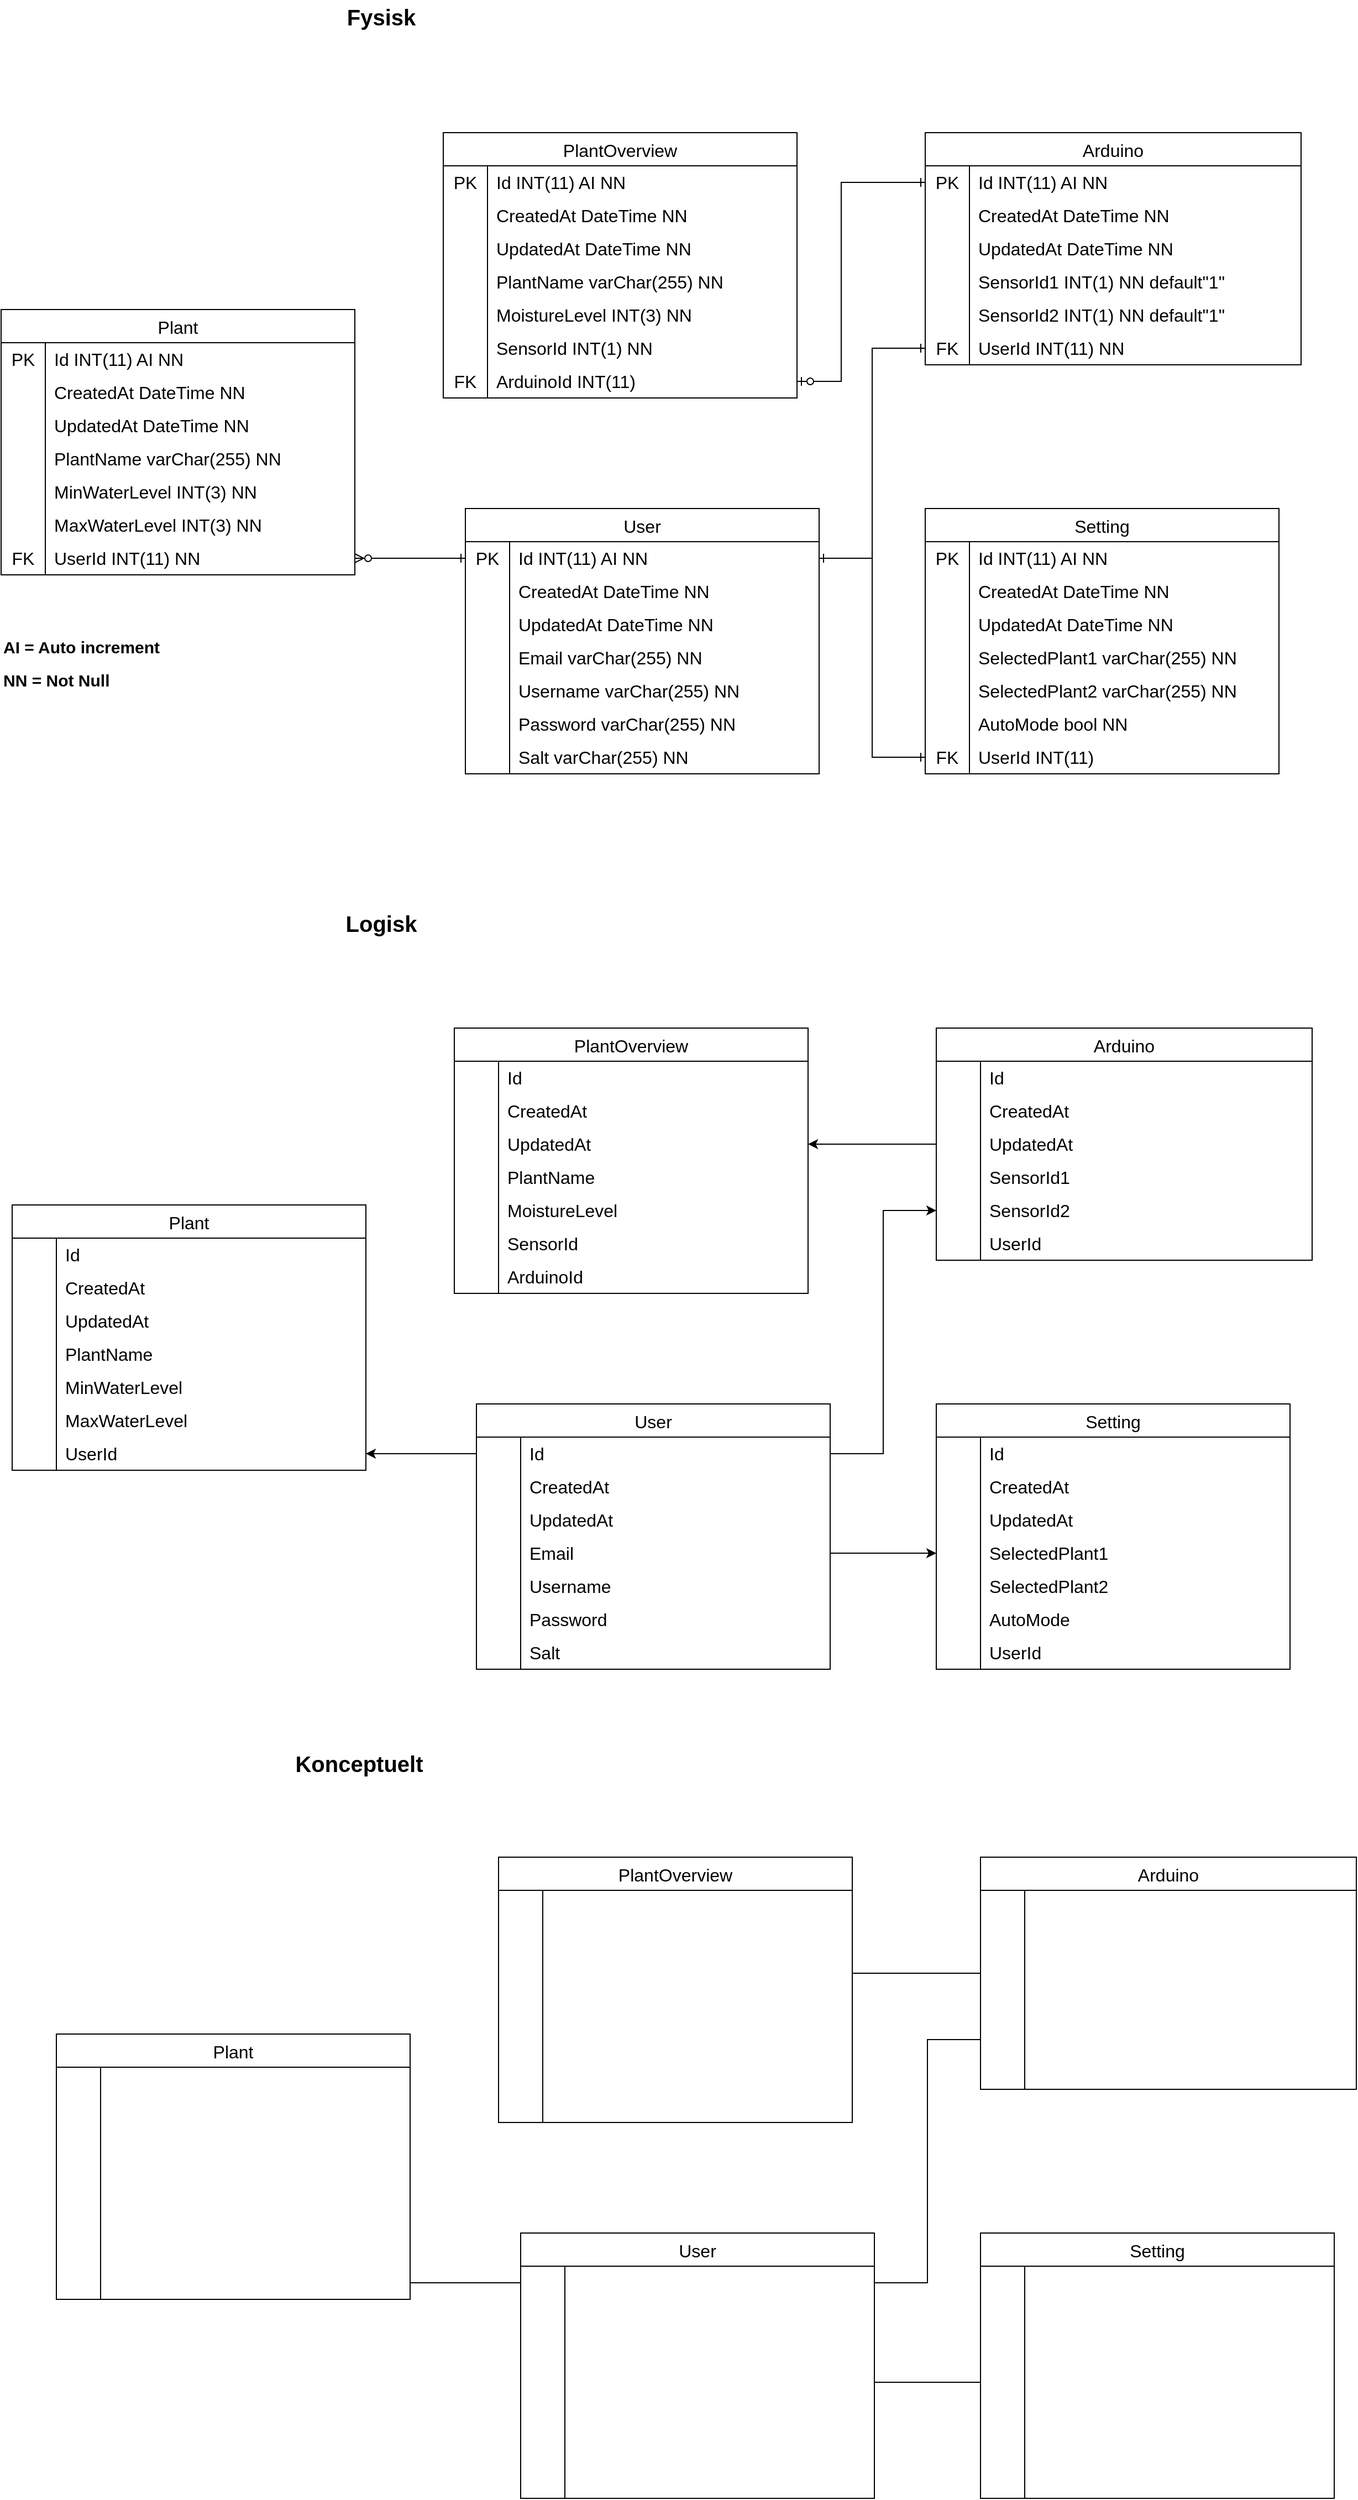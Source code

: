 <mxfile version="24.4.13" type="device">
  <diagram id="C5RBs43oDa-KdzZeNtuy" name="Page-1">
    <mxGraphModel dx="1668" dy="918" grid="1" gridSize="10" guides="1" tooltips="1" connect="1" arrows="1" fold="1" page="1" pageScale="1" pageWidth="827" pageHeight="1169" math="0" shadow="0">
      <root>
        <mxCell id="WIyWlLk6GJQsqaUBKTNV-0" />
        <mxCell id="WIyWlLk6GJQsqaUBKTNV-1" parent="WIyWlLk6GJQsqaUBKTNV-0" />
        <mxCell id="eQX2NRXdBQSOmsmhlRly-17" value="Plant" style="shape=table;startSize=30;container=1;collapsible=0;childLayout=tableLayout;fixedRows=1;rowLines=0;fontStyle=0;strokeColor=default;fontSize=16;" parent="WIyWlLk6GJQsqaUBKTNV-1" vertex="1">
          <mxGeometry x="40" y="380" width="320" height="240" as="geometry" />
        </mxCell>
        <mxCell id="eQX2NRXdBQSOmsmhlRly-18" value="" style="shape=tableRow;horizontal=0;startSize=0;swimlaneHead=0;swimlaneBody=0;top=0;left=0;bottom=0;right=0;collapsible=0;dropTarget=0;fillColor=none;points=[[0,0.5],[1,0.5]];portConstraint=eastwest;strokeColor=inherit;fontSize=16;" parent="eQX2NRXdBQSOmsmhlRly-17" vertex="1">
          <mxGeometry y="30" width="320" height="30" as="geometry" />
        </mxCell>
        <mxCell id="eQX2NRXdBQSOmsmhlRly-19" value="PK" style="shape=partialRectangle;html=1;whiteSpace=wrap;connectable=0;fillColor=none;top=0;left=0;bottom=0;right=0;overflow=hidden;pointerEvents=1;strokeColor=inherit;fontSize=16;" parent="eQX2NRXdBQSOmsmhlRly-18" vertex="1">
          <mxGeometry width="40" height="30" as="geometry">
            <mxRectangle width="40" height="30" as="alternateBounds" />
          </mxGeometry>
        </mxCell>
        <mxCell id="eQX2NRXdBQSOmsmhlRly-20" value="Id INT(11) AI NN" style="shape=partialRectangle;html=1;whiteSpace=wrap;connectable=0;fillColor=none;top=0;left=0;bottom=0;right=0;align=left;spacingLeft=6;overflow=hidden;strokeColor=inherit;fontSize=16;" parent="eQX2NRXdBQSOmsmhlRly-18" vertex="1">
          <mxGeometry x="40" width="280" height="30" as="geometry">
            <mxRectangle width="280" height="30" as="alternateBounds" />
          </mxGeometry>
        </mxCell>
        <mxCell id="Gv_cHLH_Avfb3xM3YmNq-19" value="" style="shape=tableRow;horizontal=0;startSize=0;swimlaneHead=0;swimlaneBody=0;top=0;left=0;bottom=0;right=0;collapsible=0;dropTarget=0;fillColor=none;points=[[0,0.5],[1,0.5]];portConstraint=eastwest;strokeColor=inherit;fontSize=16;" vertex="1" parent="eQX2NRXdBQSOmsmhlRly-17">
          <mxGeometry y="60" width="320" height="30" as="geometry" />
        </mxCell>
        <mxCell id="Gv_cHLH_Avfb3xM3YmNq-20" value="" style="shape=partialRectangle;html=1;whiteSpace=wrap;connectable=0;fillColor=none;top=0;left=0;bottom=0;right=0;overflow=hidden;pointerEvents=1;strokeColor=inherit;fontSize=16;" vertex="1" parent="Gv_cHLH_Avfb3xM3YmNq-19">
          <mxGeometry width="40" height="30" as="geometry">
            <mxRectangle width="40" height="30" as="alternateBounds" />
          </mxGeometry>
        </mxCell>
        <mxCell id="Gv_cHLH_Avfb3xM3YmNq-21" value="CreatedAt DateTime NN" style="shape=partialRectangle;html=1;whiteSpace=wrap;connectable=0;fillColor=none;top=0;left=0;bottom=0;right=0;align=left;spacingLeft=6;overflow=hidden;strokeColor=inherit;fontSize=16;" vertex="1" parent="Gv_cHLH_Avfb3xM3YmNq-19">
          <mxGeometry x="40" width="280" height="30" as="geometry">
            <mxRectangle width="280" height="30" as="alternateBounds" />
          </mxGeometry>
        </mxCell>
        <mxCell id="Gv_cHLH_Avfb3xM3YmNq-22" value="" style="shape=tableRow;horizontal=0;startSize=0;swimlaneHead=0;swimlaneBody=0;top=0;left=0;bottom=0;right=0;collapsible=0;dropTarget=0;fillColor=none;points=[[0,0.5],[1,0.5]];portConstraint=eastwest;strokeColor=inherit;fontSize=16;" vertex="1" parent="eQX2NRXdBQSOmsmhlRly-17">
          <mxGeometry y="90" width="320" height="30" as="geometry" />
        </mxCell>
        <mxCell id="Gv_cHLH_Avfb3xM3YmNq-23" value="" style="shape=partialRectangle;html=1;whiteSpace=wrap;connectable=0;fillColor=none;top=0;left=0;bottom=0;right=0;overflow=hidden;pointerEvents=1;strokeColor=inherit;fontSize=16;" vertex="1" parent="Gv_cHLH_Avfb3xM3YmNq-22">
          <mxGeometry width="40" height="30" as="geometry">
            <mxRectangle width="40" height="30" as="alternateBounds" />
          </mxGeometry>
        </mxCell>
        <mxCell id="Gv_cHLH_Avfb3xM3YmNq-24" value="UpdatedAt DateTime NN" style="shape=partialRectangle;html=1;whiteSpace=wrap;connectable=0;fillColor=none;top=0;left=0;bottom=0;right=0;align=left;spacingLeft=6;overflow=hidden;strokeColor=inherit;fontSize=16;" vertex="1" parent="Gv_cHLH_Avfb3xM3YmNq-22">
          <mxGeometry x="40" width="280" height="30" as="geometry">
            <mxRectangle width="280" height="30" as="alternateBounds" />
          </mxGeometry>
        </mxCell>
        <mxCell id="Gv_cHLH_Avfb3xM3YmNq-47" value="" style="shape=tableRow;horizontal=0;startSize=0;swimlaneHead=0;swimlaneBody=0;top=0;left=0;bottom=0;right=0;collapsible=0;dropTarget=0;fillColor=none;points=[[0,0.5],[1,0.5]];portConstraint=eastwest;strokeColor=inherit;fontSize=16;" vertex="1" parent="eQX2NRXdBQSOmsmhlRly-17">
          <mxGeometry y="120" width="320" height="30" as="geometry" />
        </mxCell>
        <mxCell id="Gv_cHLH_Avfb3xM3YmNq-48" value="" style="shape=partialRectangle;html=1;whiteSpace=wrap;connectable=0;fillColor=none;top=0;left=0;bottom=0;right=0;overflow=hidden;pointerEvents=1;strokeColor=inherit;fontSize=16;" vertex="1" parent="Gv_cHLH_Avfb3xM3YmNq-47">
          <mxGeometry width="40" height="30" as="geometry">
            <mxRectangle width="40" height="30" as="alternateBounds" />
          </mxGeometry>
        </mxCell>
        <mxCell id="Gv_cHLH_Avfb3xM3YmNq-49" value="PlantName varChar(255) NN" style="shape=partialRectangle;html=1;whiteSpace=wrap;connectable=0;fillColor=none;top=0;left=0;bottom=0;right=0;align=left;spacingLeft=6;overflow=hidden;strokeColor=inherit;fontSize=16;" vertex="1" parent="Gv_cHLH_Avfb3xM3YmNq-47">
          <mxGeometry x="40" width="280" height="30" as="geometry">
            <mxRectangle width="280" height="30" as="alternateBounds" />
          </mxGeometry>
        </mxCell>
        <mxCell id="eQX2NRXdBQSOmsmhlRly-21" value="" style="shape=tableRow;horizontal=0;startSize=0;swimlaneHead=0;swimlaneBody=0;top=0;left=0;bottom=0;right=0;collapsible=0;dropTarget=0;fillColor=none;points=[[0,0.5],[1,0.5]];portConstraint=eastwest;strokeColor=inherit;fontSize=16;" parent="eQX2NRXdBQSOmsmhlRly-17" vertex="1">
          <mxGeometry y="150" width="320" height="30" as="geometry" />
        </mxCell>
        <mxCell id="eQX2NRXdBQSOmsmhlRly-22" value="" style="shape=partialRectangle;html=1;whiteSpace=wrap;connectable=0;fillColor=none;top=0;left=0;bottom=0;right=0;overflow=hidden;strokeColor=inherit;fontSize=16;" parent="eQX2NRXdBQSOmsmhlRly-21" vertex="1">
          <mxGeometry width="40" height="30" as="geometry">
            <mxRectangle width="40" height="30" as="alternateBounds" />
          </mxGeometry>
        </mxCell>
        <mxCell id="eQX2NRXdBQSOmsmhlRly-23" value="MinWaterLevel INT(3) NN" style="shape=partialRectangle;html=1;whiteSpace=wrap;connectable=0;fillColor=none;top=0;left=0;bottom=0;right=0;align=left;spacingLeft=6;overflow=hidden;strokeColor=inherit;fontSize=16;" parent="eQX2NRXdBQSOmsmhlRly-21" vertex="1">
          <mxGeometry x="40" width="280" height="30" as="geometry">
            <mxRectangle width="280" height="30" as="alternateBounds" />
          </mxGeometry>
        </mxCell>
        <mxCell id="Gv_cHLH_Avfb3xM3YmNq-25" value="" style="shape=tableRow;horizontal=0;startSize=0;swimlaneHead=0;swimlaneBody=0;top=0;left=0;bottom=0;right=0;collapsible=0;dropTarget=0;fillColor=none;points=[[0,0.5],[1,0.5]];portConstraint=eastwest;strokeColor=inherit;fontSize=16;" vertex="1" parent="eQX2NRXdBQSOmsmhlRly-17">
          <mxGeometry y="180" width="320" height="30" as="geometry" />
        </mxCell>
        <mxCell id="Gv_cHLH_Avfb3xM3YmNq-26" value="" style="shape=partialRectangle;html=1;whiteSpace=wrap;connectable=0;fillColor=none;top=0;left=0;bottom=0;right=0;overflow=hidden;strokeColor=inherit;fontSize=16;" vertex="1" parent="Gv_cHLH_Avfb3xM3YmNq-25">
          <mxGeometry width="40" height="30" as="geometry">
            <mxRectangle width="40" height="30" as="alternateBounds" />
          </mxGeometry>
        </mxCell>
        <mxCell id="Gv_cHLH_Avfb3xM3YmNq-27" value="MaxWaterLevel INT(3) NN" style="shape=partialRectangle;html=1;whiteSpace=wrap;connectable=0;fillColor=none;top=0;left=0;bottom=0;right=0;align=left;spacingLeft=6;overflow=hidden;strokeColor=inherit;fontSize=16;" vertex="1" parent="Gv_cHLH_Avfb3xM3YmNq-25">
          <mxGeometry x="40" width="280" height="30" as="geometry">
            <mxRectangle width="280" height="30" as="alternateBounds" />
          </mxGeometry>
        </mxCell>
        <mxCell id="eQX2NRXdBQSOmsmhlRly-24" value="" style="shape=tableRow;horizontal=0;startSize=0;swimlaneHead=0;swimlaneBody=0;top=0;left=0;bottom=0;right=0;collapsible=0;dropTarget=0;fillColor=none;points=[[0,0.5],[1,0.5]];portConstraint=eastwest;strokeColor=inherit;fontSize=16;" parent="eQX2NRXdBQSOmsmhlRly-17" vertex="1">
          <mxGeometry y="210" width="320" height="30" as="geometry" />
        </mxCell>
        <mxCell id="eQX2NRXdBQSOmsmhlRly-25" value="FK" style="shape=partialRectangle;html=1;whiteSpace=wrap;connectable=0;fillColor=none;top=0;left=0;bottom=0;right=0;overflow=hidden;strokeColor=inherit;fontSize=16;" parent="eQX2NRXdBQSOmsmhlRly-24" vertex="1">
          <mxGeometry width="40" height="30" as="geometry">
            <mxRectangle width="40" height="30" as="alternateBounds" />
          </mxGeometry>
        </mxCell>
        <mxCell id="eQX2NRXdBQSOmsmhlRly-26" value="UserId INT(11) NN" style="shape=partialRectangle;html=1;whiteSpace=wrap;connectable=0;fillColor=none;top=0;left=0;bottom=0;right=0;align=left;spacingLeft=6;overflow=hidden;strokeColor=inherit;fontSize=16;" parent="eQX2NRXdBQSOmsmhlRly-24" vertex="1">
          <mxGeometry x="40" width="280" height="30" as="geometry">
            <mxRectangle width="280" height="30" as="alternateBounds" />
          </mxGeometry>
        </mxCell>
        <mxCell id="eQX2NRXdBQSOmsmhlRly-63" value="&lt;b&gt;&lt;font style=&quot;font-size: 15px;&quot;&gt;AI = Auto increment&lt;/font&gt;&lt;/b&gt;" style="text;html=1;strokeColor=none;fillColor=none;align=left;verticalAlign=middle;whiteSpace=wrap;rounded=0;" parent="WIyWlLk6GJQsqaUBKTNV-1" vertex="1">
          <mxGeometry x="40" y="670" width="160" height="30" as="geometry" />
        </mxCell>
        <mxCell id="eQX2NRXdBQSOmsmhlRly-64" value="&lt;font style=&quot;font-size: 15px;&quot;&gt;&lt;b&gt;NN = Not Null&lt;/b&gt;&lt;/font&gt;" style="text;html=1;strokeColor=none;fillColor=none;align=left;verticalAlign=middle;whiteSpace=wrap;rounded=0;" parent="WIyWlLk6GJQsqaUBKTNV-1" vertex="1">
          <mxGeometry x="40" y="700" width="120" height="30" as="geometry" />
        </mxCell>
        <mxCell id="eQX2NRXdBQSOmsmhlRly-68" value="&lt;font style=&quot;font-size: 20px;&quot;&gt;&lt;b&gt;Fysisk&lt;/b&gt;&lt;/font&gt;" style="text;html=1;strokeColor=none;fillColor=none;align=center;verticalAlign=middle;whiteSpace=wrap;rounded=0;" parent="WIyWlLk6GJQsqaUBKTNV-1" vertex="1">
          <mxGeometry x="354" y="100" width="60" height="30" as="geometry" />
        </mxCell>
        <mxCell id="eQX2NRXdBQSOmsmhlRly-120" value="&lt;font style=&quot;font-size: 20px;&quot;&gt;&lt;b&gt;Logisk&lt;/b&gt;&lt;/font&gt;" style="text;html=1;strokeColor=none;fillColor=none;align=center;verticalAlign=middle;whiteSpace=wrap;rounded=0;" parent="WIyWlLk6GJQsqaUBKTNV-1" vertex="1">
          <mxGeometry x="354" y="920" width="60" height="30" as="geometry" />
        </mxCell>
        <mxCell id="eQX2NRXdBQSOmsmhlRly-170" value="&lt;font style=&quot;font-size: 20px;&quot;&gt;&lt;b&gt;Konceptuelt&lt;/b&gt;&lt;/font&gt;" style="text;html=1;strokeColor=none;fillColor=none;align=center;verticalAlign=middle;whiteSpace=wrap;rounded=0;" parent="WIyWlLk6GJQsqaUBKTNV-1" vertex="1">
          <mxGeometry x="334" y="1680" width="60" height="30" as="geometry" />
        </mxCell>
        <mxCell id="Gv_cHLH_Avfb3xM3YmNq-0" value="Arduino" style="shape=table;startSize=30;container=1;collapsible=0;childLayout=tableLayout;fixedRows=1;rowLines=0;fontStyle=0;strokeColor=default;fontSize=16;" vertex="1" parent="WIyWlLk6GJQsqaUBKTNV-1">
          <mxGeometry x="876" y="220" width="340" height="210" as="geometry" />
        </mxCell>
        <mxCell id="Gv_cHLH_Avfb3xM3YmNq-1" value="" style="shape=tableRow;horizontal=0;startSize=0;swimlaneHead=0;swimlaneBody=0;top=0;left=0;bottom=0;right=0;collapsible=0;dropTarget=0;fillColor=none;points=[[0,0.5],[1,0.5]];portConstraint=eastwest;strokeColor=inherit;fontSize=16;" vertex="1" parent="Gv_cHLH_Avfb3xM3YmNq-0">
          <mxGeometry y="30" width="340" height="30" as="geometry" />
        </mxCell>
        <mxCell id="Gv_cHLH_Avfb3xM3YmNq-2" value="PK" style="shape=partialRectangle;html=1;whiteSpace=wrap;connectable=0;fillColor=none;top=0;left=0;bottom=0;right=0;overflow=hidden;pointerEvents=1;strokeColor=inherit;fontSize=16;" vertex="1" parent="Gv_cHLH_Avfb3xM3YmNq-1">
          <mxGeometry width="40" height="30" as="geometry">
            <mxRectangle width="40" height="30" as="alternateBounds" />
          </mxGeometry>
        </mxCell>
        <mxCell id="Gv_cHLH_Avfb3xM3YmNq-3" value="Id INT(11) AI NN" style="shape=partialRectangle;html=1;whiteSpace=wrap;connectable=0;fillColor=none;top=0;left=0;bottom=0;right=0;align=left;spacingLeft=6;overflow=hidden;strokeColor=inherit;fontSize=16;" vertex="1" parent="Gv_cHLH_Avfb3xM3YmNq-1">
          <mxGeometry x="40" width="300" height="30" as="geometry">
            <mxRectangle width="300" height="30" as="alternateBounds" />
          </mxGeometry>
        </mxCell>
        <mxCell id="Gv_cHLH_Avfb3xM3YmNq-4" value="" style="shape=tableRow;horizontal=0;startSize=0;swimlaneHead=0;swimlaneBody=0;top=0;left=0;bottom=0;right=0;collapsible=0;dropTarget=0;fillColor=none;points=[[0,0.5],[1,0.5]];portConstraint=eastwest;strokeColor=inherit;fontSize=16;" vertex="1" parent="Gv_cHLH_Avfb3xM3YmNq-0">
          <mxGeometry y="60" width="340" height="30" as="geometry" />
        </mxCell>
        <mxCell id="Gv_cHLH_Avfb3xM3YmNq-5" value="" style="shape=partialRectangle;html=1;whiteSpace=wrap;connectable=0;fillColor=none;top=0;left=0;bottom=0;right=0;overflow=hidden;strokeColor=inherit;fontSize=16;" vertex="1" parent="Gv_cHLH_Avfb3xM3YmNq-4">
          <mxGeometry width="40" height="30" as="geometry">
            <mxRectangle width="40" height="30" as="alternateBounds" />
          </mxGeometry>
        </mxCell>
        <mxCell id="Gv_cHLH_Avfb3xM3YmNq-6" value="CreatedAt DateTime NN" style="shape=partialRectangle;html=1;whiteSpace=wrap;connectable=0;fillColor=none;top=0;left=0;bottom=0;right=0;align=left;spacingLeft=6;overflow=hidden;strokeColor=inherit;fontSize=16;" vertex="1" parent="Gv_cHLH_Avfb3xM3YmNq-4">
          <mxGeometry x="40" width="300" height="30" as="geometry">
            <mxRectangle width="300" height="30" as="alternateBounds" />
          </mxGeometry>
        </mxCell>
        <mxCell id="Gv_cHLH_Avfb3xM3YmNq-13" value="" style="shape=tableRow;horizontal=0;startSize=0;swimlaneHead=0;swimlaneBody=0;top=0;left=0;bottom=0;right=0;collapsible=0;dropTarget=0;fillColor=none;points=[[0,0.5],[1,0.5]];portConstraint=eastwest;strokeColor=inherit;fontSize=16;" vertex="1" parent="Gv_cHLH_Avfb3xM3YmNq-0">
          <mxGeometry y="90" width="340" height="30" as="geometry" />
        </mxCell>
        <mxCell id="Gv_cHLH_Avfb3xM3YmNq-14" value="" style="shape=partialRectangle;html=1;whiteSpace=wrap;connectable=0;fillColor=none;top=0;left=0;bottom=0;right=0;overflow=hidden;strokeColor=inherit;fontSize=16;" vertex="1" parent="Gv_cHLH_Avfb3xM3YmNq-13">
          <mxGeometry width="40" height="30" as="geometry">
            <mxRectangle width="40" height="30" as="alternateBounds" />
          </mxGeometry>
        </mxCell>
        <mxCell id="Gv_cHLH_Avfb3xM3YmNq-15" value="UpdatedAt DateTime NN" style="shape=partialRectangle;html=1;whiteSpace=wrap;connectable=0;fillColor=none;top=0;left=0;bottom=0;right=0;align=left;spacingLeft=6;overflow=hidden;strokeColor=inherit;fontSize=16;" vertex="1" parent="Gv_cHLH_Avfb3xM3YmNq-13">
          <mxGeometry x="40" width="300" height="30" as="geometry">
            <mxRectangle width="300" height="30" as="alternateBounds" />
          </mxGeometry>
        </mxCell>
        <mxCell id="Gv_cHLH_Avfb3xM3YmNq-7" value="" style="shape=tableRow;horizontal=0;startSize=0;swimlaneHead=0;swimlaneBody=0;top=0;left=0;bottom=0;right=0;collapsible=0;dropTarget=0;fillColor=none;points=[[0,0.5],[1,0.5]];portConstraint=eastwest;strokeColor=inherit;fontSize=16;" vertex="1" parent="Gv_cHLH_Avfb3xM3YmNq-0">
          <mxGeometry y="120" width="340" height="30" as="geometry" />
        </mxCell>
        <mxCell id="Gv_cHLH_Avfb3xM3YmNq-8" value="" style="shape=partialRectangle;html=1;whiteSpace=wrap;connectable=0;fillColor=none;top=0;left=0;bottom=0;right=0;overflow=hidden;strokeColor=inherit;fontSize=16;" vertex="1" parent="Gv_cHLH_Avfb3xM3YmNq-7">
          <mxGeometry width="40" height="30" as="geometry">
            <mxRectangle width="40" height="30" as="alternateBounds" />
          </mxGeometry>
        </mxCell>
        <mxCell id="Gv_cHLH_Avfb3xM3YmNq-9" value="SensorId1 INT(1) NN default&quot;1&lt;span style=&quot;background-color: initial;&quot;&gt;&quot;&lt;/span&gt;" style="shape=partialRectangle;html=1;whiteSpace=wrap;connectable=0;fillColor=none;top=0;left=0;bottom=0;right=0;align=left;spacingLeft=6;overflow=hidden;strokeColor=inherit;fontSize=16;" vertex="1" parent="Gv_cHLH_Avfb3xM3YmNq-7">
          <mxGeometry x="40" width="300" height="30" as="geometry">
            <mxRectangle width="300" height="30" as="alternateBounds" />
          </mxGeometry>
        </mxCell>
        <mxCell id="Gv_cHLH_Avfb3xM3YmNq-16" value="" style="shape=tableRow;horizontal=0;startSize=0;swimlaneHead=0;swimlaneBody=0;top=0;left=0;bottom=0;right=0;collapsible=0;dropTarget=0;fillColor=none;points=[[0,0.5],[1,0.5]];portConstraint=eastwest;strokeColor=inherit;fontSize=16;" vertex="1" parent="Gv_cHLH_Avfb3xM3YmNq-0">
          <mxGeometry y="150" width="340" height="30" as="geometry" />
        </mxCell>
        <mxCell id="Gv_cHLH_Avfb3xM3YmNq-17" value="" style="shape=partialRectangle;html=1;whiteSpace=wrap;connectable=0;fillColor=none;top=0;left=0;bottom=0;right=0;overflow=hidden;strokeColor=inherit;fontSize=16;" vertex="1" parent="Gv_cHLH_Avfb3xM3YmNq-16">
          <mxGeometry width="40" height="30" as="geometry">
            <mxRectangle width="40" height="30" as="alternateBounds" />
          </mxGeometry>
        </mxCell>
        <mxCell id="Gv_cHLH_Avfb3xM3YmNq-18" value="SensorId2 INT(1) NN default&quot;1&lt;span style=&quot;background-color: initial;&quot;&gt;&quot;&lt;/span&gt;" style="shape=partialRectangle;html=1;whiteSpace=wrap;connectable=0;fillColor=none;top=0;left=0;bottom=0;right=0;align=left;spacingLeft=6;overflow=hidden;strokeColor=inherit;fontSize=16;" vertex="1" parent="Gv_cHLH_Avfb3xM3YmNq-16">
          <mxGeometry x="40" width="300" height="30" as="geometry">
            <mxRectangle width="300" height="30" as="alternateBounds" />
          </mxGeometry>
        </mxCell>
        <mxCell id="Gv_cHLH_Avfb3xM3YmNq-10" value="" style="shape=tableRow;horizontal=0;startSize=0;swimlaneHead=0;swimlaneBody=0;top=0;left=0;bottom=0;right=0;collapsible=0;dropTarget=0;fillColor=none;points=[[0,0.5],[1,0.5]];portConstraint=eastwest;strokeColor=inherit;fontSize=16;" vertex="1" parent="Gv_cHLH_Avfb3xM3YmNq-0">
          <mxGeometry y="180" width="340" height="30" as="geometry" />
        </mxCell>
        <mxCell id="Gv_cHLH_Avfb3xM3YmNq-11" value="FK" style="shape=partialRectangle;html=1;whiteSpace=wrap;connectable=0;fillColor=none;top=0;left=0;bottom=0;right=0;overflow=hidden;strokeColor=inherit;fontSize=16;" vertex="1" parent="Gv_cHLH_Avfb3xM3YmNq-10">
          <mxGeometry width="40" height="30" as="geometry">
            <mxRectangle width="40" height="30" as="alternateBounds" />
          </mxGeometry>
        </mxCell>
        <mxCell id="Gv_cHLH_Avfb3xM3YmNq-12" value="UserId INT(11) NN" style="shape=partialRectangle;html=1;whiteSpace=wrap;connectable=0;fillColor=none;top=0;left=0;bottom=0;right=0;align=left;spacingLeft=6;overflow=hidden;strokeColor=inherit;fontSize=16;" vertex="1" parent="Gv_cHLH_Avfb3xM3YmNq-10">
          <mxGeometry x="40" width="300" height="30" as="geometry">
            <mxRectangle width="300" height="30" as="alternateBounds" />
          </mxGeometry>
        </mxCell>
        <mxCell id="Gv_cHLH_Avfb3xM3YmNq-28" value="PlantOverview" style="shape=table;startSize=30;container=1;collapsible=0;childLayout=tableLayout;fixedRows=1;rowLines=0;fontStyle=0;strokeColor=default;fontSize=16;" vertex="1" parent="WIyWlLk6GJQsqaUBKTNV-1">
          <mxGeometry x="440" y="220" width="320" height="240" as="geometry" />
        </mxCell>
        <mxCell id="Gv_cHLH_Avfb3xM3YmNq-29" value="" style="shape=tableRow;horizontal=0;startSize=0;swimlaneHead=0;swimlaneBody=0;top=0;left=0;bottom=0;right=0;collapsible=0;dropTarget=0;fillColor=none;points=[[0,0.5],[1,0.5]];portConstraint=eastwest;strokeColor=inherit;fontSize=16;" vertex="1" parent="Gv_cHLH_Avfb3xM3YmNq-28">
          <mxGeometry y="30" width="320" height="30" as="geometry" />
        </mxCell>
        <mxCell id="Gv_cHLH_Avfb3xM3YmNq-30" value="PK" style="shape=partialRectangle;html=1;whiteSpace=wrap;connectable=0;fillColor=none;top=0;left=0;bottom=0;right=0;overflow=hidden;pointerEvents=1;strokeColor=inherit;fontSize=16;" vertex="1" parent="Gv_cHLH_Avfb3xM3YmNq-29">
          <mxGeometry width="40" height="30" as="geometry">
            <mxRectangle width="40" height="30" as="alternateBounds" />
          </mxGeometry>
        </mxCell>
        <mxCell id="Gv_cHLH_Avfb3xM3YmNq-31" value="Id INT(11) AI NN" style="shape=partialRectangle;html=1;whiteSpace=wrap;connectable=0;fillColor=none;top=0;left=0;bottom=0;right=0;align=left;spacingLeft=6;overflow=hidden;strokeColor=inherit;fontSize=16;" vertex="1" parent="Gv_cHLH_Avfb3xM3YmNq-29">
          <mxGeometry x="40" width="280" height="30" as="geometry">
            <mxRectangle width="280" height="30" as="alternateBounds" />
          </mxGeometry>
        </mxCell>
        <mxCell id="Gv_cHLH_Avfb3xM3YmNq-32" value="" style="shape=tableRow;horizontal=0;startSize=0;swimlaneHead=0;swimlaneBody=0;top=0;left=0;bottom=0;right=0;collapsible=0;dropTarget=0;fillColor=none;points=[[0,0.5],[1,0.5]];portConstraint=eastwest;strokeColor=inherit;fontSize=16;" vertex="1" parent="Gv_cHLH_Avfb3xM3YmNq-28">
          <mxGeometry y="60" width="320" height="30" as="geometry" />
        </mxCell>
        <mxCell id="Gv_cHLH_Avfb3xM3YmNq-33" value="" style="shape=partialRectangle;html=1;whiteSpace=wrap;connectable=0;fillColor=none;top=0;left=0;bottom=0;right=0;overflow=hidden;pointerEvents=1;strokeColor=inherit;fontSize=16;" vertex="1" parent="Gv_cHLH_Avfb3xM3YmNq-32">
          <mxGeometry width="40" height="30" as="geometry">
            <mxRectangle width="40" height="30" as="alternateBounds" />
          </mxGeometry>
        </mxCell>
        <mxCell id="Gv_cHLH_Avfb3xM3YmNq-34" value="CreatedAt DateTime NN" style="shape=partialRectangle;html=1;whiteSpace=wrap;connectable=0;fillColor=none;top=0;left=0;bottom=0;right=0;align=left;spacingLeft=6;overflow=hidden;strokeColor=inherit;fontSize=16;" vertex="1" parent="Gv_cHLH_Avfb3xM3YmNq-32">
          <mxGeometry x="40" width="280" height="30" as="geometry">
            <mxRectangle width="280" height="30" as="alternateBounds" />
          </mxGeometry>
        </mxCell>
        <mxCell id="Gv_cHLH_Avfb3xM3YmNq-35" value="" style="shape=tableRow;horizontal=0;startSize=0;swimlaneHead=0;swimlaneBody=0;top=0;left=0;bottom=0;right=0;collapsible=0;dropTarget=0;fillColor=none;points=[[0,0.5],[1,0.5]];portConstraint=eastwest;strokeColor=inherit;fontSize=16;" vertex="1" parent="Gv_cHLH_Avfb3xM3YmNq-28">
          <mxGeometry y="90" width="320" height="30" as="geometry" />
        </mxCell>
        <mxCell id="Gv_cHLH_Avfb3xM3YmNq-36" value="" style="shape=partialRectangle;html=1;whiteSpace=wrap;connectable=0;fillColor=none;top=0;left=0;bottom=0;right=0;overflow=hidden;pointerEvents=1;strokeColor=inherit;fontSize=16;" vertex="1" parent="Gv_cHLH_Avfb3xM3YmNq-35">
          <mxGeometry width="40" height="30" as="geometry">
            <mxRectangle width="40" height="30" as="alternateBounds" />
          </mxGeometry>
        </mxCell>
        <mxCell id="Gv_cHLH_Avfb3xM3YmNq-37" value="UpdatedAt DateTime NN" style="shape=partialRectangle;html=1;whiteSpace=wrap;connectable=0;fillColor=none;top=0;left=0;bottom=0;right=0;align=left;spacingLeft=6;overflow=hidden;strokeColor=inherit;fontSize=16;" vertex="1" parent="Gv_cHLH_Avfb3xM3YmNq-35">
          <mxGeometry x="40" width="280" height="30" as="geometry">
            <mxRectangle width="280" height="30" as="alternateBounds" />
          </mxGeometry>
        </mxCell>
        <mxCell id="Gv_cHLH_Avfb3xM3YmNq-38" value="" style="shape=tableRow;horizontal=0;startSize=0;swimlaneHead=0;swimlaneBody=0;top=0;left=0;bottom=0;right=0;collapsible=0;dropTarget=0;fillColor=none;points=[[0,0.5],[1,0.5]];portConstraint=eastwest;strokeColor=inherit;fontSize=16;" vertex="1" parent="Gv_cHLH_Avfb3xM3YmNq-28">
          <mxGeometry y="120" width="320" height="30" as="geometry" />
        </mxCell>
        <mxCell id="Gv_cHLH_Avfb3xM3YmNq-39" value="" style="shape=partialRectangle;html=1;whiteSpace=wrap;connectable=0;fillColor=none;top=0;left=0;bottom=0;right=0;overflow=hidden;strokeColor=inherit;fontSize=16;" vertex="1" parent="Gv_cHLH_Avfb3xM3YmNq-38">
          <mxGeometry width="40" height="30" as="geometry">
            <mxRectangle width="40" height="30" as="alternateBounds" />
          </mxGeometry>
        </mxCell>
        <mxCell id="Gv_cHLH_Avfb3xM3YmNq-40" value="PlantName varChar(255) NN" style="shape=partialRectangle;html=1;whiteSpace=wrap;connectable=0;fillColor=none;top=0;left=0;bottom=0;right=0;align=left;spacingLeft=6;overflow=hidden;strokeColor=inherit;fontSize=16;" vertex="1" parent="Gv_cHLH_Avfb3xM3YmNq-38">
          <mxGeometry x="40" width="280" height="30" as="geometry">
            <mxRectangle width="280" height="30" as="alternateBounds" />
          </mxGeometry>
        </mxCell>
        <mxCell id="Gv_cHLH_Avfb3xM3YmNq-41" value="" style="shape=tableRow;horizontal=0;startSize=0;swimlaneHead=0;swimlaneBody=0;top=0;left=0;bottom=0;right=0;collapsible=0;dropTarget=0;fillColor=none;points=[[0,0.5],[1,0.5]];portConstraint=eastwest;strokeColor=inherit;fontSize=16;" vertex="1" parent="Gv_cHLH_Avfb3xM3YmNq-28">
          <mxGeometry y="150" width="320" height="30" as="geometry" />
        </mxCell>
        <mxCell id="Gv_cHLH_Avfb3xM3YmNq-42" value="" style="shape=partialRectangle;html=1;whiteSpace=wrap;connectable=0;fillColor=none;top=0;left=0;bottom=0;right=0;overflow=hidden;strokeColor=inherit;fontSize=16;" vertex="1" parent="Gv_cHLH_Avfb3xM3YmNq-41">
          <mxGeometry width="40" height="30" as="geometry">
            <mxRectangle width="40" height="30" as="alternateBounds" />
          </mxGeometry>
        </mxCell>
        <mxCell id="Gv_cHLH_Avfb3xM3YmNq-43" value="MoistureLevel INT(3) NN" style="shape=partialRectangle;html=1;whiteSpace=wrap;connectable=0;fillColor=none;top=0;left=0;bottom=0;right=0;align=left;spacingLeft=6;overflow=hidden;strokeColor=inherit;fontSize=16;" vertex="1" parent="Gv_cHLH_Avfb3xM3YmNq-41">
          <mxGeometry x="40" width="280" height="30" as="geometry">
            <mxRectangle width="280" height="30" as="alternateBounds" />
          </mxGeometry>
        </mxCell>
        <mxCell id="Gv_cHLH_Avfb3xM3YmNq-50" value="" style="shape=tableRow;horizontal=0;startSize=0;swimlaneHead=0;swimlaneBody=0;top=0;left=0;bottom=0;right=0;collapsible=0;dropTarget=0;fillColor=none;points=[[0,0.5],[1,0.5]];portConstraint=eastwest;strokeColor=inherit;fontSize=16;" vertex="1" parent="Gv_cHLH_Avfb3xM3YmNq-28">
          <mxGeometry y="180" width="320" height="30" as="geometry" />
        </mxCell>
        <mxCell id="Gv_cHLH_Avfb3xM3YmNq-51" value="" style="shape=partialRectangle;html=1;whiteSpace=wrap;connectable=0;fillColor=none;top=0;left=0;bottom=0;right=0;overflow=hidden;strokeColor=inherit;fontSize=16;" vertex="1" parent="Gv_cHLH_Avfb3xM3YmNq-50">
          <mxGeometry width="40" height="30" as="geometry">
            <mxRectangle width="40" height="30" as="alternateBounds" />
          </mxGeometry>
        </mxCell>
        <mxCell id="Gv_cHLH_Avfb3xM3YmNq-52" value="SensorId INT(1) NN" style="shape=partialRectangle;html=1;whiteSpace=wrap;connectable=0;fillColor=none;top=0;left=0;bottom=0;right=0;align=left;spacingLeft=6;overflow=hidden;strokeColor=inherit;fontSize=16;" vertex="1" parent="Gv_cHLH_Avfb3xM3YmNq-50">
          <mxGeometry x="40" width="280" height="30" as="geometry">
            <mxRectangle width="280" height="30" as="alternateBounds" />
          </mxGeometry>
        </mxCell>
        <mxCell id="Gv_cHLH_Avfb3xM3YmNq-53" value="" style="shape=tableRow;horizontal=0;startSize=0;swimlaneHead=0;swimlaneBody=0;top=0;left=0;bottom=0;right=0;collapsible=0;dropTarget=0;fillColor=none;points=[[0,0.5],[1,0.5]];portConstraint=eastwest;strokeColor=inherit;fontSize=16;" vertex="1" parent="Gv_cHLH_Avfb3xM3YmNq-28">
          <mxGeometry y="210" width="320" height="30" as="geometry" />
        </mxCell>
        <mxCell id="Gv_cHLH_Avfb3xM3YmNq-54" value="FK" style="shape=partialRectangle;html=1;whiteSpace=wrap;connectable=0;fillColor=none;top=0;left=0;bottom=0;right=0;overflow=hidden;strokeColor=inherit;fontSize=16;" vertex="1" parent="Gv_cHLH_Avfb3xM3YmNq-53">
          <mxGeometry width="40" height="30" as="geometry">
            <mxRectangle width="40" height="30" as="alternateBounds" />
          </mxGeometry>
        </mxCell>
        <mxCell id="Gv_cHLH_Avfb3xM3YmNq-55" value="ArduinoId INT(11)" style="shape=partialRectangle;html=1;whiteSpace=wrap;connectable=0;fillColor=none;top=0;left=0;bottom=0;right=0;align=left;spacingLeft=6;overflow=hidden;strokeColor=inherit;fontSize=16;" vertex="1" parent="Gv_cHLH_Avfb3xM3YmNq-53">
          <mxGeometry x="40" width="280" height="30" as="geometry">
            <mxRectangle width="280" height="30" as="alternateBounds" />
          </mxGeometry>
        </mxCell>
        <mxCell id="Gv_cHLH_Avfb3xM3YmNq-56" value="Setting" style="shape=table;startSize=30;container=1;collapsible=0;childLayout=tableLayout;fixedRows=1;rowLines=0;fontStyle=0;strokeColor=default;fontSize=16;" vertex="1" parent="WIyWlLk6GJQsqaUBKTNV-1">
          <mxGeometry x="876" y="560" width="320" height="240" as="geometry" />
        </mxCell>
        <mxCell id="Gv_cHLH_Avfb3xM3YmNq-57" value="" style="shape=tableRow;horizontal=0;startSize=0;swimlaneHead=0;swimlaneBody=0;top=0;left=0;bottom=0;right=0;collapsible=0;dropTarget=0;fillColor=none;points=[[0,0.5],[1,0.5]];portConstraint=eastwest;strokeColor=inherit;fontSize=16;" vertex="1" parent="Gv_cHLH_Avfb3xM3YmNq-56">
          <mxGeometry y="30" width="320" height="30" as="geometry" />
        </mxCell>
        <mxCell id="Gv_cHLH_Avfb3xM3YmNq-58" value="PK" style="shape=partialRectangle;html=1;whiteSpace=wrap;connectable=0;fillColor=none;top=0;left=0;bottom=0;right=0;overflow=hidden;pointerEvents=1;strokeColor=inherit;fontSize=16;" vertex="1" parent="Gv_cHLH_Avfb3xM3YmNq-57">
          <mxGeometry width="40" height="30" as="geometry">
            <mxRectangle width="40" height="30" as="alternateBounds" />
          </mxGeometry>
        </mxCell>
        <mxCell id="Gv_cHLH_Avfb3xM3YmNq-59" value="Id INT(11) AI NN" style="shape=partialRectangle;html=1;whiteSpace=wrap;connectable=0;fillColor=none;top=0;left=0;bottom=0;right=0;align=left;spacingLeft=6;overflow=hidden;strokeColor=inherit;fontSize=16;" vertex="1" parent="Gv_cHLH_Avfb3xM3YmNq-57">
          <mxGeometry x="40" width="280" height="30" as="geometry">
            <mxRectangle width="280" height="30" as="alternateBounds" />
          </mxGeometry>
        </mxCell>
        <mxCell id="Gv_cHLH_Avfb3xM3YmNq-60" value="" style="shape=tableRow;horizontal=0;startSize=0;swimlaneHead=0;swimlaneBody=0;top=0;left=0;bottom=0;right=0;collapsible=0;dropTarget=0;fillColor=none;points=[[0,0.5],[1,0.5]];portConstraint=eastwest;strokeColor=inherit;fontSize=16;" vertex="1" parent="Gv_cHLH_Avfb3xM3YmNq-56">
          <mxGeometry y="60" width="320" height="30" as="geometry" />
        </mxCell>
        <mxCell id="Gv_cHLH_Avfb3xM3YmNq-61" value="" style="shape=partialRectangle;html=1;whiteSpace=wrap;connectable=0;fillColor=none;top=0;left=0;bottom=0;right=0;overflow=hidden;pointerEvents=1;strokeColor=inherit;fontSize=16;" vertex="1" parent="Gv_cHLH_Avfb3xM3YmNq-60">
          <mxGeometry width="40" height="30" as="geometry">
            <mxRectangle width="40" height="30" as="alternateBounds" />
          </mxGeometry>
        </mxCell>
        <mxCell id="Gv_cHLH_Avfb3xM3YmNq-62" value="CreatedAt DateTime NN" style="shape=partialRectangle;html=1;whiteSpace=wrap;connectable=0;fillColor=none;top=0;left=0;bottom=0;right=0;align=left;spacingLeft=6;overflow=hidden;strokeColor=inherit;fontSize=16;" vertex="1" parent="Gv_cHLH_Avfb3xM3YmNq-60">
          <mxGeometry x="40" width="280" height="30" as="geometry">
            <mxRectangle width="280" height="30" as="alternateBounds" />
          </mxGeometry>
        </mxCell>
        <mxCell id="Gv_cHLH_Avfb3xM3YmNq-63" value="" style="shape=tableRow;horizontal=0;startSize=0;swimlaneHead=0;swimlaneBody=0;top=0;left=0;bottom=0;right=0;collapsible=0;dropTarget=0;fillColor=none;points=[[0,0.5],[1,0.5]];portConstraint=eastwest;strokeColor=inherit;fontSize=16;" vertex="1" parent="Gv_cHLH_Avfb3xM3YmNq-56">
          <mxGeometry y="90" width="320" height="30" as="geometry" />
        </mxCell>
        <mxCell id="Gv_cHLH_Avfb3xM3YmNq-64" value="" style="shape=partialRectangle;html=1;whiteSpace=wrap;connectable=0;fillColor=none;top=0;left=0;bottom=0;right=0;overflow=hidden;pointerEvents=1;strokeColor=inherit;fontSize=16;" vertex="1" parent="Gv_cHLH_Avfb3xM3YmNq-63">
          <mxGeometry width="40" height="30" as="geometry">
            <mxRectangle width="40" height="30" as="alternateBounds" />
          </mxGeometry>
        </mxCell>
        <mxCell id="Gv_cHLH_Avfb3xM3YmNq-65" value="UpdatedAt DateTime NN" style="shape=partialRectangle;html=1;whiteSpace=wrap;connectable=0;fillColor=none;top=0;left=0;bottom=0;right=0;align=left;spacingLeft=6;overflow=hidden;strokeColor=inherit;fontSize=16;" vertex="1" parent="Gv_cHLH_Avfb3xM3YmNq-63">
          <mxGeometry x="40" width="280" height="30" as="geometry">
            <mxRectangle width="280" height="30" as="alternateBounds" />
          </mxGeometry>
        </mxCell>
        <mxCell id="Gv_cHLH_Avfb3xM3YmNq-66" value="" style="shape=tableRow;horizontal=0;startSize=0;swimlaneHead=0;swimlaneBody=0;top=0;left=0;bottom=0;right=0;collapsible=0;dropTarget=0;fillColor=none;points=[[0,0.5],[1,0.5]];portConstraint=eastwest;strokeColor=inherit;fontSize=16;" vertex="1" parent="Gv_cHLH_Avfb3xM3YmNq-56">
          <mxGeometry y="120" width="320" height="30" as="geometry" />
        </mxCell>
        <mxCell id="Gv_cHLH_Avfb3xM3YmNq-67" value="" style="shape=partialRectangle;html=1;whiteSpace=wrap;connectable=0;fillColor=none;top=0;left=0;bottom=0;right=0;overflow=hidden;strokeColor=inherit;fontSize=16;" vertex="1" parent="Gv_cHLH_Avfb3xM3YmNq-66">
          <mxGeometry width="40" height="30" as="geometry">
            <mxRectangle width="40" height="30" as="alternateBounds" />
          </mxGeometry>
        </mxCell>
        <mxCell id="Gv_cHLH_Avfb3xM3YmNq-68" value="SelectedPlant1 varChar(255) NN" style="shape=partialRectangle;html=1;whiteSpace=wrap;connectable=0;fillColor=none;top=0;left=0;bottom=0;right=0;align=left;spacingLeft=6;overflow=hidden;strokeColor=inherit;fontSize=16;" vertex="1" parent="Gv_cHLH_Avfb3xM3YmNq-66">
          <mxGeometry x="40" width="280" height="30" as="geometry">
            <mxRectangle width="280" height="30" as="alternateBounds" />
          </mxGeometry>
        </mxCell>
        <mxCell id="Gv_cHLH_Avfb3xM3YmNq-78" value="" style="shape=tableRow;horizontal=0;startSize=0;swimlaneHead=0;swimlaneBody=0;top=0;left=0;bottom=0;right=0;collapsible=0;dropTarget=0;fillColor=none;points=[[0,0.5],[1,0.5]];portConstraint=eastwest;strokeColor=inherit;fontSize=16;" vertex="1" parent="Gv_cHLH_Avfb3xM3YmNq-56">
          <mxGeometry y="150" width="320" height="30" as="geometry" />
        </mxCell>
        <mxCell id="Gv_cHLH_Avfb3xM3YmNq-79" value="" style="shape=partialRectangle;html=1;whiteSpace=wrap;connectable=0;fillColor=none;top=0;left=0;bottom=0;right=0;overflow=hidden;strokeColor=inherit;fontSize=16;" vertex="1" parent="Gv_cHLH_Avfb3xM3YmNq-78">
          <mxGeometry width="40" height="30" as="geometry">
            <mxRectangle width="40" height="30" as="alternateBounds" />
          </mxGeometry>
        </mxCell>
        <mxCell id="Gv_cHLH_Avfb3xM3YmNq-80" value="SelectedPlant2 varChar(255) NN" style="shape=partialRectangle;html=1;whiteSpace=wrap;connectable=0;fillColor=none;top=0;left=0;bottom=0;right=0;align=left;spacingLeft=6;overflow=hidden;strokeColor=inherit;fontSize=16;" vertex="1" parent="Gv_cHLH_Avfb3xM3YmNq-78">
          <mxGeometry x="40" width="280" height="30" as="geometry">
            <mxRectangle width="280" height="30" as="alternateBounds" />
          </mxGeometry>
        </mxCell>
        <mxCell id="Gv_cHLH_Avfb3xM3YmNq-72" value="" style="shape=tableRow;horizontal=0;startSize=0;swimlaneHead=0;swimlaneBody=0;top=0;left=0;bottom=0;right=0;collapsible=0;dropTarget=0;fillColor=none;points=[[0,0.5],[1,0.5]];portConstraint=eastwest;strokeColor=inherit;fontSize=16;" vertex="1" parent="Gv_cHLH_Avfb3xM3YmNq-56">
          <mxGeometry y="180" width="320" height="30" as="geometry" />
        </mxCell>
        <mxCell id="Gv_cHLH_Avfb3xM3YmNq-73" value="" style="shape=partialRectangle;html=1;whiteSpace=wrap;connectable=0;fillColor=none;top=0;left=0;bottom=0;right=0;overflow=hidden;strokeColor=inherit;fontSize=16;" vertex="1" parent="Gv_cHLH_Avfb3xM3YmNq-72">
          <mxGeometry width="40" height="30" as="geometry">
            <mxRectangle width="40" height="30" as="alternateBounds" />
          </mxGeometry>
        </mxCell>
        <mxCell id="Gv_cHLH_Avfb3xM3YmNq-74" value="AutoMode bool NN" style="shape=partialRectangle;html=1;whiteSpace=wrap;connectable=0;fillColor=none;top=0;left=0;bottom=0;right=0;align=left;spacingLeft=6;overflow=hidden;strokeColor=inherit;fontSize=16;" vertex="1" parent="Gv_cHLH_Avfb3xM3YmNq-72">
          <mxGeometry x="40" width="280" height="30" as="geometry">
            <mxRectangle width="280" height="30" as="alternateBounds" />
          </mxGeometry>
        </mxCell>
        <mxCell id="Gv_cHLH_Avfb3xM3YmNq-75" value="" style="shape=tableRow;horizontal=0;startSize=0;swimlaneHead=0;swimlaneBody=0;top=0;left=0;bottom=0;right=0;collapsible=0;dropTarget=0;fillColor=none;points=[[0,0.5],[1,0.5]];portConstraint=eastwest;strokeColor=inherit;fontSize=16;" vertex="1" parent="Gv_cHLH_Avfb3xM3YmNq-56">
          <mxGeometry y="210" width="320" height="30" as="geometry" />
        </mxCell>
        <mxCell id="Gv_cHLH_Avfb3xM3YmNq-76" value="FK" style="shape=partialRectangle;html=1;whiteSpace=wrap;connectable=0;fillColor=none;top=0;left=0;bottom=0;right=0;overflow=hidden;strokeColor=inherit;fontSize=16;" vertex="1" parent="Gv_cHLH_Avfb3xM3YmNq-75">
          <mxGeometry width="40" height="30" as="geometry">
            <mxRectangle width="40" height="30" as="alternateBounds" />
          </mxGeometry>
        </mxCell>
        <mxCell id="Gv_cHLH_Avfb3xM3YmNq-77" value="UserId INT(11)" style="shape=partialRectangle;html=1;whiteSpace=wrap;connectable=0;fillColor=none;top=0;left=0;bottom=0;right=0;align=left;spacingLeft=6;overflow=hidden;strokeColor=inherit;fontSize=16;" vertex="1" parent="Gv_cHLH_Avfb3xM3YmNq-75">
          <mxGeometry x="40" width="280" height="30" as="geometry">
            <mxRectangle width="280" height="30" as="alternateBounds" />
          </mxGeometry>
        </mxCell>
        <mxCell id="Gv_cHLH_Avfb3xM3YmNq-81" value="User" style="shape=table;startSize=30;container=1;collapsible=0;childLayout=tableLayout;fixedRows=1;rowLines=0;fontStyle=0;strokeColor=default;fontSize=16;" vertex="1" parent="WIyWlLk6GJQsqaUBKTNV-1">
          <mxGeometry x="460" y="560" width="320" height="240" as="geometry" />
        </mxCell>
        <mxCell id="Gv_cHLH_Avfb3xM3YmNq-82" value="" style="shape=tableRow;horizontal=0;startSize=0;swimlaneHead=0;swimlaneBody=0;top=0;left=0;bottom=0;right=0;collapsible=0;dropTarget=0;fillColor=none;points=[[0,0.5],[1,0.5]];portConstraint=eastwest;strokeColor=inherit;fontSize=16;" vertex="1" parent="Gv_cHLH_Avfb3xM3YmNq-81">
          <mxGeometry y="30" width="320" height="30" as="geometry" />
        </mxCell>
        <mxCell id="Gv_cHLH_Avfb3xM3YmNq-83" value="PK" style="shape=partialRectangle;html=1;whiteSpace=wrap;connectable=0;fillColor=none;top=0;left=0;bottom=0;right=0;overflow=hidden;pointerEvents=1;strokeColor=inherit;fontSize=16;" vertex="1" parent="Gv_cHLH_Avfb3xM3YmNq-82">
          <mxGeometry width="40" height="30" as="geometry">
            <mxRectangle width="40" height="30" as="alternateBounds" />
          </mxGeometry>
        </mxCell>
        <mxCell id="Gv_cHLH_Avfb3xM3YmNq-84" value="Id INT(11) AI NN" style="shape=partialRectangle;html=1;whiteSpace=wrap;connectable=0;fillColor=none;top=0;left=0;bottom=0;right=0;align=left;spacingLeft=6;overflow=hidden;strokeColor=inherit;fontSize=16;" vertex="1" parent="Gv_cHLH_Avfb3xM3YmNq-82">
          <mxGeometry x="40" width="280" height="30" as="geometry">
            <mxRectangle width="280" height="30" as="alternateBounds" />
          </mxGeometry>
        </mxCell>
        <mxCell id="Gv_cHLH_Avfb3xM3YmNq-85" value="" style="shape=tableRow;horizontal=0;startSize=0;swimlaneHead=0;swimlaneBody=0;top=0;left=0;bottom=0;right=0;collapsible=0;dropTarget=0;fillColor=none;points=[[0,0.5],[1,0.5]];portConstraint=eastwest;strokeColor=inherit;fontSize=16;" vertex="1" parent="Gv_cHLH_Avfb3xM3YmNq-81">
          <mxGeometry y="60" width="320" height="30" as="geometry" />
        </mxCell>
        <mxCell id="Gv_cHLH_Avfb3xM3YmNq-86" value="" style="shape=partialRectangle;html=1;whiteSpace=wrap;connectable=0;fillColor=none;top=0;left=0;bottom=0;right=0;overflow=hidden;pointerEvents=1;strokeColor=inherit;fontSize=16;" vertex="1" parent="Gv_cHLH_Avfb3xM3YmNq-85">
          <mxGeometry width="40" height="30" as="geometry">
            <mxRectangle width="40" height="30" as="alternateBounds" />
          </mxGeometry>
        </mxCell>
        <mxCell id="Gv_cHLH_Avfb3xM3YmNq-87" value="CreatedAt DateTime NN" style="shape=partialRectangle;html=1;whiteSpace=wrap;connectable=0;fillColor=none;top=0;left=0;bottom=0;right=0;align=left;spacingLeft=6;overflow=hidden;strokeColor=inherit;fontSize=16;" vertex="1" parent="Gv_cHLH_Avfb3xM3YmNq-85">
          <mxGeometry x="40" width="280" height="30" as="geometry">
            <mxRectangle width="280" height="30" as="alternateBounds" />
          </mxGeometry>
        </mxCell>
        <mxCell id="Gv_cHLH_Avfb3xM3YmNq-88" value="" style="shape=tableRow;horizontal=0;startSize=0;swimlaneHead=0;swimlaneBody=0;top=0;left=0;bottom=0;right=0;collapsible=0;dropTarget=0;fillColor=none;points=[[0,0.5],[1,0.5]];portConstraint=eastwest;strokeColor=inherit;fontSize=16;" vertex="1" parent="Gv_cHLH_Avfb3xM3YmNq-81">
          <mxGeometry y="90" width="320" height="30" as="geometry" />
        </mxCell>
        <mxCell id="Gv_cHLH_Avfb3xM3YmNq-89" value="" style="shape=partialRectangle;html=1;whiteSpace=wrap;connectable=0;fillColor=none;top=0;left=0;bottom=0;right=0;overflow=hidden;pointerEvents=1;strokeColor=inherit;fontSize=16;" vertex="1" parent="Gv_cHLH_Avfb3xM3YmNq-88">
          <mxGeometry width="40" height="30" as="geometry">
            <mxRectangle width="40" height="30" as="alternateBounds" />
          </mxGeometry>
        </mxCell>
        <mxCell id="Gv_cHLH_Avfb3xM3YmNq-90" value="UpdatedAt DateTime NN" style="shape=partialRectangle;html=1;whiteSpace=wrap;connectable=0;fillColor=none;top=0;left=0;bottom=0;right=0;align=left;spacingLeft=6;overflow=hidden;strokeColor=inherit;fontSize=16;" vertex="1" parent="Gv_cHLH_Avfb3xM3YmNq-88">
          <mxGeometry x="40" width="280" height="30" as="geometry">
            <mxRectangle width="280" height="30" as="alternateBounds" />
          </mxGeometry>
        </mxCell>
        <mxCell id="Gv_cHLH_Avfb3xM3YmNq-91" value="" style="shape=tableRow;horizontal=0;startSize=0;swimlaneHead=0;swimlaneBody=0;top=0;left=0;bottom=0;right=0;collapsible=0;dropTarget=0;fillColor=none;points=[[0,0.5],[1,0.5]];portConstraint=eastwest;strokeColor=inherit;fontSize=16;" vertex="1" parent="Gv_cHLH_Avfb3xM3YmNq-81">
          <mxGeometry y="120" width="320" height="30" as="geometry" />
        </mxCell>
        <mxCell id="Gv_cHLH_Avfb3xM3YmNq-92" value="" style="shape=partialRectangle;html=1;whiteSpace=wrap;connectable=0;fillColor=none;top=0;left=0;bottom=0;right=0;overflow=hidden;strokeColor=inherit;fontSize=16;" vertex="1" parent="Gv_cHLH_Avfb3xM3YmNq-91">
          <mxGeometry width="40" height="30" as="geometry">
            <mxRectangle width="40" height="30" as="alternateBounds" />
          </mxGeometry>
        </mxCell>
        <mxCell id="Gv_cHLH_Avfb3xM3YmNq-93" value="Email varChar(255) NN" style="shape=partialRectangle;html=1;whiteSpace=wrap;connectable=0;fillColor=none;top=0;left=0;bottom=0;right=0;align=left;spacingLeft=6;overflow=hidden;strokeColor=inherit;fontSize=16;" vertex="1" parent="Gv_cHLH_Avfb3xM3YmNq-91">
          <mxGeometry x="40" width="280" height="30" as="geometry">
            <mxRectangle width="280" height="30" as="alternateBounds" />
          </mxGeometry>
        </mxCell>
        <mxCell id="Gv_cHLH_Avfb3xM3YmNq-94" value="" style="shape=tableRow;horizontal=0;startSize=0;swimlaneHead=0;swimlaneBody=0;top=0;left=0;bottom=0;right=0;collapsible=0;dropTarget=0;fillColor=none;points=[[0,0.5],[1,0.5]];portConstraint=eastwest;strokeColor=inherit;fontSize=16;" vertex="1" parent="Gv_cHLH_Avfb3xM3YmNq-81">
          <mxGeometry y="150" width="320" height="30" as="geometry" />
        </mxCell>
        <mxCell id="Gv_cHLH_Avfb3xM3YmNq-95" value="" style="shape=partialRectangle;html=1;whiteSpace=wrap;connectable=0;fillColor=none;top=0;left=0;bottom=0;right=0;overflow=hidden;strokeColor=inherit;fontSize=16;" vertex="1" parent="Gv_cHLH_Avfb3xM3YmNq-94">
          <mxGeometry width="40" height="30" as="geometry">
            <mxRectangle width="40" height="30" as="alternateBounds" />
          </mxGeometry>
        </mxCell>
        <mxCell id="Gv_cHLH_Avfb3xM3YmNq-96" value="Username varChar(255) NN" style="shape=partialRectangle;html=1;whiteSpace=wrap;connectable=0;fillColor=none;top=0;left=0;bottom=0;right=0;align=left;spacingLeft=6;overflow=hidden;strokeColor=inherit;fontSize=16;" vertex="1" parent="Gv_cHLH_Avfb3xM3YmNq-94">
          <mxGeometry x="40" width="280" height="30" as="geometry">
            <mxRectangle width="280" height="30" as="alternateBounds" />
          </mxGeometry>
        </mxCell>
        <mxCell id="Gv_cHLH_Avfb3xM3YmNq-97" value="" style="shape=tableRow;horizontal=0;startSize=0;swimlaneHead=0;swimlaneBody=0;top=0;left=0;bottom=0;right=0;collapsible=0;dropTarget=0;fillColor=none;points=[[0,0.5],[1,0.5]];portConstraint=eastwest;strokeColor=inherit;fontSize=16;" vertex="1" parent="Gv_cHLH_Avfb3xM3YmNq-81">
          <mxGeometry y="180" width="320" height="30" as="geometry" />
        </mxCell>
        <mxCell id="Gv_cHLH_Avfb3xM3YmNq-98" value="" style="shape=partialRectangle;html=1;whiteSpace=wrap;connectable=0;fillColor=none;top=0;left=0;bottom=0;right=0;overflow=hidden;strokeColor=inherit;fontSize=16;" vertex="1" parent="Gv_cHLH_Avfb3xM3YmNq-97">
          <mxGeometry width="40" height="30" as="geometry">
            <mxRectangle width="40" height="30" as="alternateBounds" />
          </mxGeometry>
        </mxCell>
        <mxCell id="Gv_cHLH_Avfb3xM3YmNq-99" value="Password varChar(255) NN" style="shape=partialRectangle;html=1;whiteSpace=wrap;connectable=0;fillColor=none;top=0;left=0;bottom=0;right=0;align=left;spacingLeft=6;overflow=hidden;strokeColor=inherit;fontSize=16;" vertex="1" parent="Gv_cHLH_Avfb3xM3YmNq-97">
          <mxGeometry x="40" width="280" height="30" as="geometry">
            <mxRectangle width="280" height="30" as="alternateBounds" />
          </mxGeometry>
        </mxCell>
        <mxCell id="Gv_cHLH_Avfb3xM3YmNq-100" value="" style="shape=tableRow;horizontal=0;startSize=0;swimlaneHead=0;swimlaneBody=0;top=0;left=0;bottom=0;right=0;collapsible=0;dropTarget=0;fillColor=none;points=[[0,0.5],[1,0.5]];portConstraint=eastwest;strokeColor=inherit;fontSize=16;" vertex="1" parent="Gv_cHLH_Avfb3xM3YmNq-81">
          <mxGeometry y="210" width="320" height="30" as="geometry" />
        </mxCell>
        <mxCell id="Gv_cHLH_Avfb3xM3YmNq-101" value="" style="shape=partialRectangle;html=1;whiteSpace=wrap;connectable=0;fillColor=none;top=0;left=0;bottom=0;right=0;overflow=hidden;strokeColor=inherit;fontSize=16;" vertex="1" parent="Gv_cHLH_Avfb3xM3YmNq-100">
          <mxGeometry width="40" height="30" as="geometry">
            <mxRectangle width="40" height="30" as="alternateBounds" />
          </mxGeometry>
        </mxCell>
        <mxCell id="Gv_cHLH_Avfb3xM3YmNq-102" value="Salt varChar(255) NN" style="shape=partialRectangle;html=1;whiteSpace=wrap;connectable=0;fillColor=none;top=0;left=0;bottom=0;right=0;align=left;spacingLeft=6;overflow=hidden;strokeColor=inherit;fontSize=16;" vertex="1" parent="Gv_cHLH_Avfb3xM3YmNq-100">
          <mxGeometry x="40" width="280" height="30" as="geometry">
            <mxRectangle width="280" height="30" as="alternateBounds" />
          </mxGeometry>
        </mxCell>
        <mxCell id="Gv_cHLH_Avfb3xM3YmNq-105" style="edgeStyle=orthogonalEdgeStyle;rounded=0;orthogonalLoop=1;jettySize=auto;html=1;exitX=1;exitY=0.5;exitDx=0;exitDy=0;entryX=0;entryY=0.5;entryDx=0;entryDy=0;startArrow=ERzeroToMany;startFill=0;endArrow=ERone;endFill=0;" edge="1" parent="WIyWlLk6GJQsqaUBKTNV-1" source="eQX2NRXdBQSOmsmhlRly-24" target="Gv_cHLH_Avfb3xM3YmNq-82">
          <mxGeometry relative="1" as="geometry" />
        </mxCell>
        <mxCell id="Gv_cHLH_Avfb3xM3YmNq-106" style="edgeStyle=orthogonalEdgeStyle;rounded=0;orthogonalLoop=1;jettySize=auto;html=1;entryX=1;entryY=0.5;entryDx=0;entryDy=0;startArrow=ERone;startFill=0;endArrow=ERone;endFill=0;" edge="1" parent="WIyWlLk6GJQsqaUBKTNV-1" source="Gv_cHLH_Avfb3xM3YmNq-75" target="Gv_cHLH_Avfb3xM3YmNq-82">
          <mxGeometry relative="1" as="geometry" />
        </mxCell>
        <mxCell id="Gv_cHLH_Avfb3xM3YmNq-107" style="edgeStyle=orthogonalEdgeStyle;rounded=0;orthogonalLoop=1;jettySize=auto;html=1;exitX=0;exitY=0.5;exitDx=0;exitDy=0;entryX=1;entryY=0.5;entryDx=0;entryDy=0;startArrow=ERone;startFill=0;endArrow=ERone;endFill=0;" edge="1" parent="WIyWlLk6GJQsqaUBKTNV-1" source="Gv_cHLH_Avfb3xM3YmNq-10" target="Gv_cHLH_Avfb3xM3YmNq-82">
          <mxGeometry relative="1" as="geometry" />
        </mxCell>
        <mxCell id="Gv_cHLH_Avfb3xM3YmNq-108" style="edgeStyle=orthogonalEdgeStyle;rounded=0;orthogonalLoop=1;jettySize=auto;html=1;exitX=1;exitY=0.5;exitDx=0;exitDy=0;entryX=0;entryY=0.5;entryDx=0;entryDy=0;startArrow=ERzeroToOne;startFill=0;endArrow=ERone;endFill=0;" edge="1" parent="WIyWlLk6GJQsqaUBKTNV-1" source="Gv_cHLH_Avfb3xM3YmNq-53" target="Gv_cHLH_Avfb3xM3YmNq-1">
          <mxGeometry relative="1" as="geometry">
            <Array as="points">
              <mxPoint x="800" y="445" />
              <mxPoint x="800" y="265" />
            </Array>
          </mxGeometry>
        </mxCell>
        <mxCell id="Gv_cHLH_Avfb3xM3YmNq-109" value="Plant" style="shape=table;startSize=30;container=1;collapsible=0;childLayout=tableLayout;fixedRows=1;rowLines=0;fontStyle=0;strokeColor=default;fontSize=16;" vertex="1" parent="WIyWlLk6GJQsqaUBKTNV-1">
          <mxGeometry x="50" y="1190" width="320" height="240" as="geometry" />
        </mxCell>
        <mxCell id="Gv_cHLH_Avfb3xM3YmNq-110" value="" style="shape=tableRow;horizontal=0;startSize=0;swimlaneHead=0;swimlaneBody=0;top=0;left=0;bottom=0;right=0;collapsible=0;dropTarget=0;fillColor=none;points=[[0,0.5],[1,0.5]];portConstraint=eastwest;strokeColor=inherit;fontSize=16;" vertex="1" parent="Gv_cHLH_Avfb3xM3YmNq-109">
          <mxGeometry y="30" width="320" height="30" as="geometry" />
        </mxCell>
        <mxCell id="Gv_cHLH_Avfb3xM3YmNq-111" value="" style="shape=partialRectangle;html=1;whiteSpace=wrap;connectable=0;fillColor=none;top=0;left=0;bottom=0;right=0;overflow=hidden;pointerEvents=1;strokeColor=inherit;fontSize=16;" vertex="1" parent="Gv_cHLH_Avfb3xM3YmNq-110">
          <mxGeometry width="40" height="30" as="geometry">
            <mxRectangle width="40" height="30" as="alternateBounds" />
          </mxGeometry>
        </mxCell>
        <mxCell id="Gv_cHLH_Avfb3xM3YmNq-112" value="Id" style="shape=partialRectangle;html=1;whiteSpace=wrap;connectable=0;fillColor=none;top=0;left=0;bottom=0;right=0;align=left;spacingLeft=6;overflow=hidden;strokeColor=inherit;fontSize=16;" vertex="1" parent="Gv_cHLH_Avfb3xM3YmNq-110">
          <mxGeometry x="40" width="280" height="30" as="geometry">
            <mxRectangle width="280" height="30" as="alternateBounds" />
          </mxGeometry>
        </mxCell>
        <mxCell id="Gv_cHLH_Avfb3xM3YmNq-113" value="" style="shape=tableRow;horizontal=0;startSize=0;swimlaneHead=0;swimlaneBody=0;top=0;left=0;bottom=0;right=0;collapsible=0;dropTarget=0;fillColor=none;points=[[0,0.5],[1,0.5]];portConstraint=eastwest;strokeColor=inherit;fontSize=16;" vertex="1" parent="Gv_cHLH_Avfb3xM3YmNq-109">
          <mxGeometry y="60" width="320" height="30" as="geometry" />
        </mxCell>
        <mxCell id="Gv_cHLH_Avfb3xM3YmNq-114" value="" style="shape=partialRectangle;html=1;whiteSpace=wrap;connectable=0;fillColor=none;top=0;left=0;bottom=0;right=0;overflow=hidden;pointerEvents=1;strokeColor=inherit;fontSize=16;" vertex="1" parent="Gv_cHLH_Avfb3xM3YmNq-113">
          <mxGeometry width="40" height="30" as="geometry">
            <mxRectangle width="40" height="30" as="alternateBounds" />
          </mxGeometry>
        </mxCell>
        <mxCell id="Gv_cHLH_Avfb3xM3YmNq-115" value="CreatedAt" style="shape=partialRectangle;html=1;whiteSpace=wrap;connectable=0;fillColor=none;top=0;left=0;bottom=0;right=0;align=left;spacingLeft=6;overflow=hidden;strokeColor=inherit;fontSize=16;" vertex="1" parent="Gv_cHLH_Avfb3xM3YmNq-113">
          <mxGeometry x="40" width="280" height="30" as="geometry">
            <mxRectangle width="280" height="30" as="alternateBounds" />
          </mxGeometry>
        </mxCell>
        <mxCell id="Gv_cHLH_Avfb3xM3YmNq-116" value="" style="shape=tableRow;horizontal=0;startSize=0;swimlaneHead=0;swimlaneBody=0;top=0;left=0;bottom=0;right=0;collapsible=0;dropTarget=0;fillColor=none;points=[[0,0.5],[1,0.5]];portConstraint=eastwest;strokeColor=inherit;fontSize=16;" vertex="1" parent="Gv_cHLH_Avfb3xM3YmNq-109">
          <mxGeometry y="90" width="320" height="30" as="geometry" />
        </mxCell>
        <mxCell id="Gv_cHLH_Avfb3xM3YmNq-117" value="" style="shape=partialRectangle;html=1;whiteSpace=wrap;connectable=0;fillColor=none;top=0;left=0;bottom=0;right=0;overflow=hidden;pointerEvents=1;strokeColor=inherit;fontSize=16;" vertex="1" parent="Gv_cHLH_Avfb3xM3YmNq-116">
          <mxGeometry width="40" height="30" as="geometry">
            <mxRectangle width="40" height="30" as="alternateBounds" />
          </mxGeometry>
        </mxCell>
        <mxCell id="Gv_cHLH_Avfb3xM3YmNq-118" value="UpdatedAt" style="shape=partialRectangle;html=1;whiteSpace=wrap;connectable=0;fillColor=none;top=0;left=0;bottom=0;right=0;align=left;spacingLeft=6;overflow=hidden;strokeColor=inherit;fontSize=16;" vertex="1" parent="Gv_cHLH_Avfb3xM3YmNq-116">
          <mxGeometry x="40" width="280" height="30" as="geometry">
            <mxRectangle width="280" height="30" as="alternateBounds" />
          </mxGeometry>
        </mxCell>
        <mxCell id="Gv_cHLH_Avfb3xM3YmNq-119" value="" style="shape=tableRow;horizontal=0;startSize=0;swimlaneHead=0;swimlaneBody=0;top=0;left=0;bottom=0;right=0;collapsible=0;dropTarget=0;fillColor=none;points=[[0,0.5],[1,0.5]];portConstraint=eastwest;strokeColor=inherit;fontSize=16;" vertex="1" parent="Gv_cHLH_Avfb3xM3YmNq-109">
          <mxGeometry y="120" width="320" height="30" as="geometry" />
        </mxCell>
        <mxCell id="Gv_cHLH_Avfb3xM3YmNq-120" value="" style="shape=partialRectangle;html=1;whiteSpace=wrap;connectable=0;fillColor=none;top=0;left=0;bottom=0;right=0;overflow=hidden;pointerEvents=1;strokeColor=inherit;fontSize=16;" vertex="1" parent="Gv_cHLH_Avfb3xM3YmNq-119">
          <mxGeometry width="40" height="30" as="geometry">
            <mxRectangle width="40" height="30" as="alternateBounds" />
          </mxGeometry>
        </mxCell>
        <mxCell id="Gv_cHLH_Avfb3xM3YmNq-121" value="PlantName" style="shape=partialRectangle;html=1;whiteSpace=wrap;connectable=0;fillColor=none;top=0;left=0;bottom=0;right=0;align=left;spacingLeft=6;overflow=hidden;strokeColor=inherit;fontSize=16;" vertex="1" parent="Gv_cHLH_Avfb3xM3YmNq-119">
          <mxGeometry x="40" width="280" height="30" as="geometry">
            <mxRectangle width="280" height="30" as="alternateBounds" />
          </mxGeometry>
        </mxCell>
        <mxCell id="Gv_cHLH_Avfb3xM3YmNq-122" value="" style="shape=tableRow;horizontal=0;startSize=0;swimlaneHead=0;swimlaneBody=0;top=0;left=0;bottom=0;right=0;collapsible=0;dropTarget=0;fillColor=none;points=[[0,0.5],[1,0.5]];portConstraint=eastwest;strokeColor=inherit;fontSize=16;" vertex="1" parent="Gv_cHLH_Avfb3xM3YmNq-109">
          <mxGeometry y="150" width="320" height="30" as="geometry" />
        </mxCell>
        <mxCell id="Gv_cHLH_Avfb3xM3YmNq-123" value="" style="shape=partialRectangle;html=1;whiteSpace=wrap;connectable=0;fillColor=none;top=0;left=0;bottom=0;right=0;overflow=hidden;strokeColor=inherit;fontSize=16;" vertex="1" parent="Gv_cHLH_Avfb3xM3YmNq-122">
          <mxGeometry width="40" height="30" as="geometry">
            <mxRectangle width="40" height="30" as="alternateBounds" />
          </mxGeometry>
        </mxCell>
        <mxCell id="Gv_cHLH_Avfb3xM3YmNq-124" value="MinWaterLevel" style="shape=partialRectangle;html=1;whiteSpace=wrap;connectable=0;fillColor=none;top=0;left=0;bottom=0;right=0;align=left;spacingLeft=6;overflow=hidden;strokeColor=inherit;fontSize=16;" vertex="1" parent="Gv_cHLH_Avfb3xM3YmNq-122">
          <mxGeometry x="40" width="280" height="30" as="geometry">
            <mxRectangle width="280" height="30" as="alternateBounds" />
          </mxGeometry>
        </mxCell>
        <mxCell id="Gv_cHLH_Avfb3xM3YmNq-125" value="" style="shape=tableRow;horizontal=0;startSize=0;swimlaneHead=0;swimlaneBody=0;top=0;left=0;bottom=0;right=0;collapsible=0;dropTarget=0;fillColor=none;points=[[0,0.5],[1,0.5]];portConstraint=eastwest;strokeColor=inherit;fontSize=16;" vertex="1" parent="Gv_cHLH_Avfb3xM3YmNq-109">
          <mxGeometry y="180" width="320" height="30" as="geometry" />
        </mxCell>
        <mxCell id="Gv_cHLH_Avfb3xM3YmNq-126" value="" style="shape=partialRectangle;html=1;whiteSpace=wrap;connectable=0;fillColor=none;top=0;left=0;bottom=0;right=0;overflow=hidden;strokeColor=inherit;fontSize=16;" vertex="1" parent="Gv_cHLH_Avfb3xM3YmNq-125">
          <mxGeometry width="40" height="30" as="geometry">
            <mxRectangle width="40" height="30" as="alternateBounds" />
          </mxGeometry>
        </mxCell>
        <mxCell id="Gv_cHLH_Avfb3xM3YmNq-127" value="MaxWaterLevel" style="shape=partialRectangle;html=1;whiteSpace=wrap;connectable=0;fillColor=none;top=0;left=0;bottom=0;right=0;align=left;spacingLeft=6;overflow=hidden;strokeColor=inherit;fontSize=16;" vertex="1" parent="Gv_cHLH_Avfb3xM3YmNq-125">
          <mxGeometry x="40" width="280" height="30" as="geometry">
            <mxRectangle width="280" height="30" as="alternateBounds" />
          </mxGeometry>
        </mxCell>
        <mxCell id="Gv_cHLH_Avfb3xM3YmNq-128" value="" style="shape=tableRow;horizontal=0;startSize=0;swimlaneHead=0;swimlaneBody=0;top=0;left=0;bottom=0;right=0;collapsible=0;dropTarget=0;fillColor=none;points=[[0,0.5],[1,0.5]];portConstraint=eastwest;strokeColor=inherit;fontSize=16;" vertex="1" parent="Gv_cHLH_Avfb3xM3YmNq-109">
          <mxGeometry y="210" width="320" height="30" as="geometry" />
        </mxCell>
        <mxCell id="Gv_cHLH_Avfb3xM3YmNq-129" value="" style="shape=partialRectangle;html=1;whiteSpace=wrap;connectable=0;fillColor=none;top=0;left=0;bottom=0;right=0;overflow=hidden;strokeColor=inherit;fontSize=16;" vertex="1" parent="Gv_cHLH_Avfb3xM3YmNq-128">
          <mxGeometry width="40" height="30" as="geometry">
            <mxRectangle width="40" height="30" as="alternateBounds" />
          </mxGeometry>
        </mxCell>
        <mxCell id="Gv_cHLH_Avfb3xM3YmNq-130" value="UserId" style="shape=partialRectangle;html=1;whiteSpace=wrap;connectable=0;fillColor=none;top=0;left=0;bottom=0;right=0;align=left;spacingLeft=6;overflow=hidden;strokeColor=inherit;fontSize=16;" vertex="1" parent="Gv_cHLH_Avfb3xM3YmNq-128">
          <mxGeometry x="40" width="280" height="30" as="geometry">
            <mxRectangle width="280" height="30" as="alternateBounds" />
          </mxGeometry>
        </mxCell>
        <mxCell id="Gv_cHLH_Avfb3xM3YmNq-133" value="Arduino" style="shape=table;startSize=30;container=1;collapsible=0;childLayout=tableLayout;fixedRows=1;rowLines=0;fontStyle=0;strokeColor=default;fontSize=16;" vertex="1" parent="WIyWlLk6GJQsqaUBKTNV-1">
          <mxGeometry x="886" y="1030" width="340" height="210" as="geometry" />
        </mxCell>
        <mxCell id="Gv_cHLH_Avfb3xM3YmNq-134" value="" style="shape=tableRow;horizontal=0;startSize=0;swimlaneHead=0;swimlaneBody=0;top=0;left=0;bottom=0;right=0;collapsible=0;dropTarget=0;fillColor=none;points=[[0,0.5],[1,0.5]];portConstraint=eastwest;strokeColor=inherit;fontSize=16;" vertex="1" parent="Gv_cHLH_Avfb3xM3YmNq-133">
          <mxGeometry y="30" width="340" height="30" as="geometry" />
        </mxCell>
        <mxCell id="Gv_cHLH_Avfb3xM3YmNq-135" value="" style="shape=partialRectangle;html=1;whiteSpace=wrap;connectable=0;fillColor=none;top=0;left=0;bottom=0;right=0;overflow=hidden;pointerEvents=1;strokeColor=inherit;fontSize=16;" vertex="1" parent="Gv_cHLH_Avfb3xM3YmNq-134">
          <mxGeometry width="40" height="30" as="geometry">
            <mxRectangle width="40" height="30" as="alternateBounds" />
          </mxGeometry>
        </mxCell>
        <mxCell id="Gv_cHLH_Avfb3xM3YmNq-136" value="Id&amp;nbsp;" style="shape=partialRectangle;html=1;whiteSpace=wrap;connectable=0;fillColor=none;top=0;left=0;bottom=0;right=0;align=left;spacingLeft=6;overflow=hidden;strokeColor=inherit;fontSize=16;" vertex="1" parent="Gv_cHLH_Avfb3xM3YmNq-134">
          <mxGeometry x="40" width="300" height="30" as="geometry">
            <mxRectangle width="300" height="30" as="alternateBounds" />
          </mxGeometry>
        </mxCell>
        <mxCell id="Gv_cHLH_Avfb3xM3YmNq-137" value="" style="shape=tableRow;horizontal=0;startSize=0;swimlaneHead=0;swimlaneBody=0;top=0;left=0;bottom=0;right=0;collapsible=0;dropTarget=0;fillColor=none;points=[[0,0.5],[1,0.5]];portConstraint=eastwest;strokeColor=inherit;fontSize=16;" vertex="1" parent="Gv_cHLH_Avfb3xM3YmNq-133">
          <mxGeometry y="60" width="340" height="30" as="geometry" />
        </mxCell>
        <mxCell id="Gv_cHLH_Avfb3xM3YmNq-138" value="" style="shape=partialRectangle;html=1;whiteSpace=wrap;connectable=0;fillColor=none;top=0;left=0;bottom=0;right=0;overflow=hidden;strokeColor=inherit;fontSize=16;" vertex="1" parent="Gv_cHLH_Avfb3xM3YmNq-137">
          <mxGeometry width="40" height="30" as="geometry">
            <mxRectangle width="40" height="30" as="alternateBounds" />
          </mxGeometry>
        </mxCell>
        <mxCell id="Gv_cHLH_Avfb3xM3YmNq-139" value="CreatedAt" style="shape=partialRectangle;html=1;whiteSpace=wrap;connectable=0;fillColor=none;top=0;left=0;bottom=0;right=0;align=left;spacingLeft=6;overflow=hidden;strokeColor=inherit;fontSize=16;" vertex="1" parent="Gv_cHLH_Avfb3xM3YmNq-137">
          <mxGeometry x="40" width="300" height="30" as="geometry">
            <mxRectangle width="300" height="30" as="alternateBounds" />
          </mxGeometry>
        </mxCell>
        <mxCell id="Gv_cHLH_Avfb3xM3YmNq-140" value="" style="shape=tableRow;horizontal=0;startSize=0;swimlaneHead=0;swimlaneBody=0;top=0;left=0;bottom=0;right=0;collapsible=0;dropTarget=0;fillColor=none;points=[[0,0.5],[1,0.5]];portConstraint=eastwest;strokeColor=inherit;fontSize=16;" vertex="1" parent="Gv_cHLH_Avfb3xM3YmNq-133">
          <mxGeometry y="90" width="340" height="30" as="geometry" />
        </mxCell>
        <mxCell id="Gv_cHLH_Avfb3xM3YmNq-141" value="" style="shape=partialRectangle;html=1;whiteSpace=wrap;connectable=0;fillColor=none;top=0;left=0;bottom=0;right=0;overflow=hidden;strokeColor=inherit;fontSize=16;" vertex="1" parent="Gv_cHLH_Avfb3xM3YmNq-140">
          <mxGeometry width="40" height="30" as="geometry">
            <mxRectangle width="40" height="30" as="alternateBounds" />
          </mxGeometry>
        </mxCell>
        <mxCell id="Gv_cHLH_Avfb3xM3YmNq-142" value="UpdatedAt" style="shape=partialRectangle;html=1;whiteSpace=wrap;connectable=0;fillColor=none;top=0;left=0;bottom=0;right=0;align=left;spacingLeft=6;overflow=hidden;strokeColor=inherit;fontSize=16;" vertex="1" parent="Gv_cHLH_Avfb3xM3YmNq-140">
          <mxGeometry x="40" width="300" height="30" as="geometry">
            <mxRectangle width="300" height="30" as="alternateBounds" />
          </mxGeometry>
        </mxCell>
        <mxCell id="Gv_cHLH_Avfb3xM3YmNq-143" value="" style="shape=tableRow;horizontal=0;startSize=0;swimlaneHead=0;swimlaneBody=0;top=0;left=0;bottom=0;right=0;collapsible=0;dropTarget=0;fillColor=none;points=[[0,0.5],[1,0.5]];portConstraint=eastwest;strokeColor=inherit;fontSize=16;" vertex="1" parent="Gv_cHLH_Avfb3xM3YmNq-133">
          <mxGeometry y="120" width="340" height="30" as="geometry" />
        </mxCell>
        <mxCell id="Gv_cHLH_Avfb3xM3YmNq-144" value="" style="shape=partialRectangle;html=1;whiteSpace=wrap;connectable=0;fillColor=none;top=0;left=0;bottom=0;right=0;overflow=hidden;strokeColor=inherit;fontSize=16;" vertex="1" parent="Gv_cHLH_Avfb3xM3YmNq-143">
          <mxGeometry width="40" height="30" as="geometry">
            <mxRectangle width="40" height="30" as="alternateBounds" />
          </mxGeometry>
        </mxCell>
        <mxCell id="Gv_cHLH_Avfb3xM3YmNq-145" value="SensorId1" style="shape=partialRectangle;html=1;whiteSpace=wrap;connectable=0;fillColor=none;top=0;left=0;bottom=0;right=0;align=left;spacingLeft=6;overflow=hidden;strokeColor=inherit;fontSize=16;" vertex="1" parent="Gv_cHLH_Avfb3xM3YmNq-143">
          <mxGeometry x="40" width="300" height="30" as="geometry">
            <mxRectangle width="300" height="30" as="alternateBounds" />
          </mxGeometry>
        </mxCell>
        <mxCell id="Gv_cHLH_Avfb3xM3YmNq-146" value="" style="shape=tableRow;horizontal=0;startSize=0;swimlaneHead=0;swimlaneBody=0;top=0;left=0;bottom=0;right=0;collapsible=0;dropTarget=0;fillColor=none;points=[[0,0.5],[1,0.5]];portConstraint=eastwest;strokeColor=inherit;fontSize=16;" vertex="1" parent="Gv_cHLH_Avfb3xM3YmNq-133">
          <mxGeometry y="150" width="340" height="30" as="geometry" />
        </mxCell>
        <mxCell id="Gv_cHLH_Avfb3xM3YmNq-147" value="" style="shape=partialRectangle;html=1;whiteSpace=wrap;connectable=0;fillColor=none;top=0;left=0;bottom=0;right=0;overflow=hidden;strokeColor=inherit;fontSize=16;" vertex="1" parent="Gv_cHLH_Avfb3xM3YmNq-146">
          <mxGeometry width="40" height="30" as="geometry">
            <mxRectangle width="40" height="30" as="alternateBounds" />
          </mxGeometry>
        </mxCell>
        <mxCell id="Gv_cHLH_Avfb3xM3YmNq-148" value="SensorId2" style="shape=partialRectangle;html=1;whiteSpace=wrap;connectable=0;fillColor=none;top=0;left=0;bottom=0;right=0;align=left;spacingLeft=6;overflow=hidden;strokeColor=inherit;fontSize=16;" vertex="1" parent="Gv_cHLH_Avfb3xM3YmNq-146">
          <mxGeometry x="40" width="300" height="30" as="geometry">
            <mxRectangle width="300" height="30" as="alternateBounds" />
          </mxGeometry>
        </mxCell>
        <mxCell id="Gv_cHLH_Avfb3xM3YmNq-149" value="" style="shape=tableRow;horizontal=0;startSize=0;swimlaneHead=0;swimlaneBody=0;top=0;left=0;bottom=0;right=0;collapsible=0;dropTarget=0;fillColor=none;points=[[0,0.5],[1,0.5]];portConstraint=eastwest;strokeColor=inherit;fontSize=16;" vertex="1" parent="Gv_cHLH_Avfb3xM3YmNq-133">
          <mxGeometry y="180" width="340" height="30" as="geometry" />
        </mxCell>
        <mxCell id="Gv_cHLH_Avfb3xM3YmNq-150" value="" style="shape=partialRectangle;html=1;whiteSpace=wrap;connectable=0;fillColor=none;top=0;left=0;bottom=0;right=0;overflow=hidden;strokeColor=inherit;fontSize=16;" vertex="1" parent="Gv_cHLH_Avfb3xM3YmNq-149">
          <mxGeometry width="40" height="30" as="geometry">
            <mxRectangle width="40" height="30" as="alternateBounds" />
          </mxGeometry>
        </mxCell>
        <mxCell id="Gv_cHLH_Avfb3xM3YmNq-151" value="UserId" style="shape=partialRectangle;html=1;whiteSpace=wrap;connectable=0;fillColor=none;top=0;left=0;bottom=0;right=0;align=left;spacingLeft=6;overflow=hidden;strokeColor=inherit;fontSize=16;" vertex="1" parent="Gv_cHLH_Avfb3xM3YmNq-149">
          <mxGeometry x="40" width="300" height="30" as="geometry">
            <mxRectangle width="300" height="30" as="alternateBounds" />
          </mxGeometry>
        </mxCell>
        <mxCell id="Gv_cHLH_Avfb3xM3YmNq-152" value="PlantOverview" style="shape=table;startSize=30;container=1;collapsible=0;childLayout=tableLayout;fixedRows=1;rowLines=0;fontStyle=0;strokeColor=default;fontSize=16;" vertex="1" parent="WIyWlLk6GJQsqaUBKTNV-1">
          <mxGeometry x="450" y="1030" width="320" height="240" as="geometry" />
        </mxCell>
        <mxCell id="Gv_cHLH_Avfb3xM3YmNq-153" value="" style="shape=tableRow;horizontal=0;startSize=0;swimlaneHead=0;swimlaneBody=0;top=0;left=0;bottom=0;right=0;collapsible=0;dropTarget=0;fillColor=none;points=[[0,0.5],[1,0.5]];portConstraint=eastwest;strokeColor=inherit;fontSize=16;" vertex="1" parent="Gv_cHLH_Avfb3xM3YmNq-152">
          <mxGeometry y="30" width="320" height="30" as="geometry" />
        </mxCell>
        <mxCell id="Gv_cHLH_Avfb3xM3YmNq-154" value="" style="shape=partialRectangle;html=1;whiteSpace=wrap;connectable=0;fillColor=none;top=0;left=0;bottom=0;right=0;overflow=hidden;pointerEvents=1;strokeColor=inherit;fontSize=16;" vertex="1" parent="Gv_cHLH_Avfb3xM3YmNq-153">
          <mxGeometry width="40" height="30" as="geometry">
            <mxRectangle width="40" height="30" as="alternateBounds" />
          </mxGeometry>
        </mxCell>
        <mxCell id="Gv_cHLH_Avfb3xM3YmNq-155" value="Id" style="shape=partialRectangle;html=1;whiteSpace=wrap;connectable=0;fillColor=none;top=0;left=0;bottom=0;right=0;align=left;spacingLeft=6;overflow=hidden;strokeColor=inherit;fontSize=16;" vertex="1" parent="Gv_cHLH_Avfb3xM3YmNq-153">
          <mxGeometry x="40" width="280" height="30" as="geometry">
            <mxRectangle width="280" height="30" as="alternateBounds" />
          </mxGeometry>
        </mxCell>
        <mxCell id="Gv_cHLH_Avfb3xM3YmNq-156" value="" style="shape=tableRow;horizontal=0;startSize=0;swimlaneHead=0;swimlaneBody=0;top=0;left=0;bottom=0;right=0;collapsible=0;dropTarget=0;fillColor=none;points=[[0,0.5],[1,0.5]];portConstraint=eastwest;strokeColor=inherit;fontSize=16;" vertex="1" parent="Gv_cHLH_Avfb3xM3YmNq-152">
          <mxGeometry y="60" width="320" height="30" as="geometry" />
        </mxCell>
        <mxCell id="Gv_cHLH_Avfb3xM3YmNq-157" value="" style="shape=partialRectangle;html=1;whiteSpace=wrap;connectable=0;fillColor=none;top=0;left=0;bottom=0;right=0;overflow=hidden;pointerEvents=1;strokeColor=inherit;fontSize=16;" vertex="1" parent="Gv_cHLH_Avfb3xM3YmNq-156">
          <mxGeometry width="40" height="30" as="geometry">
            <mxRectangle width="40" height="30" as="alternateBounds" />
          </mxGeometry>
        </mxCell>
        <mxCell id="Gv_cHLH_Avfb3xM3YmNq-158" value="CreatedAt" style="shape=partialRectangle;html=1;whiteSpace=wrap;connectable=0;fillColor=none;top=0;left=0;bottom=0;right=0;align=left;spacingLeft=6;overflow=hidden;strokeColor=inherit;fontSize=16;" vertex="1" parent="Gv_cHLH_Avfb3xM3YmNq-156">
          <mxGeometry x="40" width="280" height="30" as="geometry">
            <mxRectangle width="280" height="30" as="alternateBounds" />
          </mxGeometry>
        </mxCell>
        <mxCell id="Gv_cHLH_Avfb3xM3YmNq-159" value="" style="shape=tableRow;horizontal=0;startSize=0;swimlaneHead=0;swimlaneBody=0;top=0;left=0;bottom=0;right=0;collapsible=0;dropTarget=0;fillColor=none;points=[[0,0.5],[1,0.5]];portConstraint=eastwest;strokeColor=inherit;fontSize=16;" vertex="1" parent="Gv_cHLH_Avfb3xM3YmNq-152">
          <mxGeometry y="90" width="320" height="30" as="geometry" />
        </mxCell>
        <mxCell id="Gv_cHLH_Avfb3xM3YmNq-160" value="" style="shape=partialRectangle;html=1;whiteSpace=wrap;connectable=0;fillColor=none;top=0;left=0;bottom=0;right=0;overflow=hidden;pointerEvents=1;strokeColor=inherit;fontSize=16;" vertex="1" parent="Gv_cHLH_Avfb3xM3YmNq-159">
          <mxGeometry width="40" height="30" as="geometry">
            <mxRectangle width="40" height="30" as="alternateBounds" />
          </mxGeometry>
        </mxCell>
        <mxCell id="Gv_cHLH_Avfb3xM3YmNq-161" value="UpdatedAt" style="shape=partialRectangle;html=1;whiteSpace=wrap;connectable=0;fillColor=none;top=0;left=0;bottom=0;right=0;align=left;spacingLeft=6;overflow=hidden;strokeColor=inherit;fontSize=16;" vertex="1" parent="Gv_cHLH_Avfb3xM3YmNq-159">
          <mxGeometry x="40" width="280" height="30" as="geometry">
            <mxRectangle width="280" height="30" as="alternateBounds" />
          </mxGeometry>
        </mxCell>
        <mxCell id="Gv_cHLH_Avfb3xM3YmNq-162" value="" style="shape=tableRow;horizontal=0;startSize=0;swimlaneHead=0;swimlaneBody=0;top=0;left=0;bottom=0;right=0;collapsible=0;dropTarget=0;fillColor=none;points=[[0,0.5],[1,0.5]];portConstraint=eastwest;strokeColor=inherit;fontSize=16;" vertex="1" parent="Gv_cHLH_Avfb3xM3YmNq-152">
          <mxGeometry y="120" width="320" height="30" as="geometry" />
        </mxCell>
        <mxCell id="Gv_cHLH_Avfb3xM3YmNq-163" value="" style="shape=partialRectangle;html=1;whiteSpace=wrap;connectable=0;fillColor=none;top=0;left=0;bottom=0;right=0;overflow=hidden;strokeColor=inherit;fontSize=16;" vertex="1" parent="Gv_cHLH_Avfb3xM3YmNq-162">
          <mxGeometry width="40" height="30" as="geometry">
            <mxRectangle width="40" height="30" as="alternateBounds" />
          </mxGeometry>
        </mxCell>
        <mxCell id="Gv_cHLH_Avfb3xM3YmNq-164" value="PlantName" style="shape=partialRectangle;html=1;whiteSpace=wrap;connectable=0;fillColor=none;top=0;left=0;bottom=0;right=0;align=left;spacingLeft=6;overflow=hidden;strokeColor=inherit;fontSize=16;" vertex="1" parent="Gv_cHLH_Avfb3xM3YmNq-162">
          <mxGeometry x="40" width="280" height="30" as="geometry">
            <mxRectangle width="280" height="30" as="alternateBounds" />
          </mxGeometry>
        </mxCell>
        <mxCell id="Gv_cHLH_Avfb3xM3YmNq-165" value="" style="shape=tableRow;horizontal=0;startSize=0;swimlaneHead=0;swimlaneBody=0;top=0;left=0;bottom=0;right=0;collapsible=0;dropTarget=0;fillColor=none;points=[[0,0.5],[1,0.5]];portConstraint=eastwest;strokeColor=inherit;fontSize=16;" vertex="1" parent="Gv_cHLH_Avfb3xM3YmNq-152">
          <mxGeometry y="150" width="320" height="30" as="geometry" />
        </mxCell>
        <mxCell id="Gv_cHLH_Avfb3xM3YmNq-166" value="" style="shape=partialRectangle;html=1;whiteSpace=wrap;connectable=0;fillColor=none;top=0;left=0;bottom=0;right=0;overflow=hidden;strokeColor=inherit;fontSize=16;" vertex="1" parent="Gv_cHLH_Avfb3xM3YmNq-165">
          <mxGeometry width="40" height="30" as="geometry">
            <mxRectangle width="40" height="30" as="alternateBounds" />
          </mxGeometry>
        </mxCell>
        <mxCell id="Gv_cHLH_Avfb3xM3YmNq-167" value="MoistureLevel" style="shape=partialRectangle;html=1;whiteSpace=wrap;connectable=0;fillColor=none;top=0;left=0;bottom=0;right=0;align=left;spacingLeft=6;overflow=hidden;strokeColor=inherit;fontSize=16;" vertex="1" parent="Gv_cHLH_Avfb3xM3YmNq-165">
          <mxGeometry x="40" width="280" height="30" as="geometry">
            <mxRectangle width="280" height="30" as="alternateBounds" />
          </mxGeometry>
        </mxCell>
        <mxCell id="Gv_cHLH_Avfb3xM3YmNq-168" value="" style="shape=tableRow;horizontal=0;startSize=0;swimlaneHead=0;swimlaneBody=0;top=0;left=0;bottom=0;right=0;collapsible=0;dropTarget=0;fillColor=none;points=[[0,0.5],[1,0.5]];portConstraint=eastwest;strokeColor=inherit;fontSize=16;" vertex="1" parent="Gv_cHLH_Avfb3xM3YmNq-152">
          <mxGeometry y="180" width="320" height="30" as="geometry" />
        </mxCell>
        <mxCell id="Gv_cHLH_Avfb3xM3YmNq-169" value="" style="shape=partialRectangle;html=1;whiteSpace=wrap;connectable=0;fillColor=none;top=0;left=0;bottom=0;right=0;overflow=hidden;strokeColor=inherit;fontSize=16;" vertex="1" parent="Gv_cHLH_Avfb3xM3YmNq-168">
          <mxGeometry width="40" height="30" as="geometry">
            <mxRectangle width="40" height="30" as="alternateBounds" />
          </mxGeometry>
        </mxCell>
        <mxCell id="Gv_cHLH_Avfb3xM3YmNq-170" value="SensorId" style="shape=partialRectangle;html=1;whiteSpace=wrap;connectable=0;fillColor=none;top=0;left=0;bottom=0;right=0;align=left;spacingLeft=6;overflow=hidden;strokeColor=inherit;fontSize=16;" vertex="1" parent="Gv_cHLH_Avfb3xM3YmNq-168">
          <mxGeometry x="40" width="280" height="30" as="geometry">
            <mxRectangle width="280" height="30" as="alternateBounds" />
          </mxGeometry>
        </mxCell>
        <mxCell id="Gv_cHLH_Avfb3xM3YmNq-171" value="" style="shape=tableRow;horizontal=0;startSize=0;swimlaneHead=0;swimlaneBody=0;top=0;left=0;bottom=0;right=0;collapsible=0;dropTarget=0;fillColor=none;points=[[0,0.5],[1,0.5]];portConstraint=eastwest;strokeColor=inherit;fontSize=16;" vertex="1" parent="Gv_cHLH_Avfb3xM3YmNq-152">
          <mxGeometry y="210" width="320" height="30" as="geometry" />
        </mxCell>
        <mxCell id="Gv_cHLH_Avfb3xM3YmNq-172" value="" style="shape=partialRectangle;html=1;whiteSpace=wrap;connectable=0;fillColor=none;top=0;left=0;bottom=0;right=0;overflow=hidden;strokeColor=inherit;fontSize=16;" vertex="1" parent="Gv_cHLH_Avfb3xM3YmNq-171">
          <mxGeometry width="40" height="30" as="geometry">
            <mxRectangle width="40" height="30" as="alternateBounds" />
          </mxGeometry>
        </mxCell>
        <mxCell id="Gv_cHLH_Avfb3xM3YmNq-173" value="ArduinoId" style="shape=partialRectangle;html=1;whiteSpace=wrap;connectable=0;fillColor=none;top=0;left=0;bottom=0;right=0;align=left;spacingLeft=6;overflow=hidden;strokeColor=inherit;fontSize=16;" vertex="1" parent="Gv_cHLH_Avfb3xM3YmNq-171">
          <mxGeometry x="40" width="280" height="30" as="geometry">
            <mxRectangle width="280" height="30" as="alternateBounds" />
          </mxGeometry>
        </mxCell>
        <mxCell id="Gv_cHLH_Avfb3xM3YmNq-174" value="Setting" style="shape=table;startSize=30;container=1;collapsible=0;childLayout=tableLayout;fixedRows=1;rowLines=0;fontStyle=0;strokeColor=default;fontSize=16;" vertex="1" parent="WIyWlLk6GJQsqaUBKTNV-1">
          <mxGeometry x="886" y="1370" width="320" height="240" as="geometry" />
        </mxCell>
        <mxCell id="Gv_cHLH_Avfb3xM3YmNq-175" value="" style="shape=tableRow;horizontal=0;startSize=0;swimlaneHead=0;swimlaneBody=0;top=0;left=0;bottom=0;right=0;collapsible=0;dropTarget=0;fillColor=none;points=[[0,0.5],[1,0.5]];portConstraint=eastwest;strokeColor=inherit;fontSize=16;" vertex="1" parent="Gv_cHLH_Avfb3xM3YmNq-174">
          <mxGeometry y="30" width="320" height="30" as="geometry" />
        </mxCell>
        <mxCell id="Gv_cHLH_Avfb3xM3YmNq-176" value="" style="shape=partialRectangle;html=1;whiteSpace=wrap;connectable=0;fillColor=none;top=0;left=0;bottom=0;right=0;overflow=hidden;pointerEvents=1;strokeColor=inherit;fontSize=16;" vertex="1" parent="Gv_cHLH_Avfb3xM3YmNq-175">
          <mxGeometry width="40" height="30" as="geometry">
            <mxRectangle width="40" height="30" as="alternateBounds" />
          </mxGeometry>
        </mxCell>
        <mxCell id="Gv_cHLH_Avfb3xM3YmNq-177" value="Id" style="shape=partialRectangle;html=1;whiteSpace=wrap;connectable=0;fillColor=none;top=0;left=0;bottom=0;right=0;align=left;spacingLeft=6;overflow=hidden;strokeColor=inherit;fontSize=16;" vertex="1" parent="Gv_cHLH_Avfb3xM3YmNq-175">
          <mxGeometry x="40" width="280" height="30" as="geometry">
            <mxRectangle width="280" height="30" as="alternateBounds" />
          </mxGeometry>
        </mxCell>
        <mxCell id="Gv_cHLH_Avfb3xM3YmNq-178" value="" style="shape=tableRow;horizontal=0;startSize=0;swimlaneHead=0;swimlaneBody=0;top=0;left=0;bottom=0;right=0;collapsible=0;dropTarget=0;fillColor=none;points=[[0,0.5],[1,0.5]];portConstraint=eastwest;strokeColor=inherit;fontSize=16;" vertex="1" parent="Gv_cHLH_Avfb3xM3YmNq-174">
          <mxGeometry y="60" width="320" height="30" as="geometry" />
        </mxCell>
        <mxCell id="Gv_cHLH_Avfb3xM3YmNq-179" value="" style="shape=partialRectangle;html=1;whiteSpace=wrap;connectable=0;fillColor=none;top=0;left=0;bottom=0;right=0;overflow=hidden;pointerEvents=1;strokeColor=inherit;fontSize=16;" vertex="1" parent="Gv_cHLH_Avfb3xM3YmNq-178">
          <mxGeometry width="40" height="30" as="geometry">
            <mxRectangle width="40" height="30" as="alternateBounds" />
          </mxGeometry>
        </mxCell>
        <mxCell id="Gv_cHLH_Avfb3xM3YmNq-180" value="CreatedAt" style="shape=partialRectangle;html=1;whiteSpace=wrap;connectable=0;fillColor=none;top=0;left=0;bottom=0;right=0;align=left;spacingLeft=6;overflow=hidden;strokeColor=inherit;fontSize=16;" vertex="1" parent="Gv_cHLH_Avfb3xM3YmNq-178">
          <mxGeometry x="40" width="280" height="30" as="geometry">
            <mxRectangle width="280" height="30" as="alternateBounds" />
          </mxGeometry>
        </mxCell>
        <mxCell id="Gv_cHLH_Avfb3xM3YmNq-181" value="" style="shape=tableRow;horizontal=0;startSize=0;swimlaneHead=0;swimlaneBody=0;top=0;left=0;bottom=0;right=0;collapsible=0;dropTarget=0;fillColor=none;points=[[0,0.5],[1,0.5]];portConstraint=eastwest;strokeColor=inherit;fontSize=16;" vertex="1" parent="Gv_cHLH_Avfb3xM3YmNq-174">
          <mxGeometry y="90" width="320" height="30" as="geometry" />
        </mxCell>
        <mxCell id="Gv_cHLH_Avfb3xM3YmNq-182" value="" style="shape=partialRectangle;html=1;whiteSpace=wrap;connectable=0;fillColor=none;top=0;left=0;bottom=0;right=0;overflow=hidden;pointerEvents=1;strokeColor=inherit;fontSize=16;" vertex="1" parent="Gv_cHLH_Avfb3xM3YmNq-181">
          <mxGeometry width="40" height="30" as="geometry">
            <mxRectangle width="40" height="30" as="alternateBounds" />
          </mxGeometry>
        </mxCell>
        <mxCell id="Gv_cHLH_Avfb3xM3YmNq-183" value="UpdatedAt" style="shape=partialRectangle;html=1;whiteSpace=wrap;connectable=0;fillColor=none;top=0;left=0;bottom=0;right=0;align=left;spacingLeft=6;overflow=hidden;strokeColor=inherit;fontSize=16;" vertex="1" parent="Gv_cHLH_Avfb3xM3YmNq-181">
          <mxGeometry x="40" width="280" height="30" as="geometry">
            <mxRectangle width="280" height="30" as="alternateBounds" />
          </mxGeometry>
        </mxCell>
        <mxCell id="Gv_cHLH_Avfb3xM3YmNq-184" value="" style="shape=tableRow;horizontal=0;startSize=0;swimlaneHead=0;swimlaneBody=0;top=0;left=0;bottom=0;right=0;collapsible=0;dropTarget=0;fillColor=none;points=[[0,0.5],[1,0.5]];portConstraint=eastwest;strokeColor=inherit;fontSize=16;" vertex="1" parent="Gv_cHLH_Avfb3xM3YmNq-174">
          <mxGeometry y="120" width="320" height="30" as="geometry" />
        </mxCell>
        <mxCell id="Gv_cHLH_Avfb3xM3YmNq-185" value="" style="shape=partialRectangle;html=1;whiteSpace=wrap;connectable=0;fillColor=none;top=0;left=0;bottom=0;right=0;overflow=hidden;strokeColor=inherit;fontSize=16;" vertex="1" parent="Gv_cHLH_Avfb3xM3YmNq-184">
          <mxGeometry width="40" height="30" as="geometry">
            <mxRectangle width="40" height="30" as="alternateBounds" />
          </mxGeometry>
        </mxCell>
        <mxCell id="Gv_cHLH_Avfb3xM3YmNq-186" value="SelectedPlant1" style="shape=partialRectangle;html=1;whiteSpace=wrap;connectable=0;fillColor=none;top=0;left=0;bottom=0;right=0;align=left;spacingLeft=6;overflow=hidden;strokeColor=inherit;fontSize=16;" vertex="1" parent="Gv_cHLH_Avfb3xM3YmNq-184">
          <mxGeometry x="40" width="280" height="30" as="geometry">
            <mxRectangle width="280" height="30" as="alternateBounds" />
          </mxGeometry>
        </mxCell>
        <mxCell id="Gv_cHLH_Avfb3xM3YmNq-187" value="" style="shape=tableRow;horizontal=0;startSize=0;swimlaneHead=0;swimlaneBody=0;top=0;left=0;bottom=0;right=0;collapsible=0;dropTarget=0;fillColor=none;points=[[0,0.5],[1,0.5]];portConstraint=eastwest;strokeColor=inherit;fontSize=16;" vertex="1" parent="Gv_cHLH_Avfb3xM3YmNq-174">
          <mxGeometry y="150" width="320" height="30" as="geometry" />
        </mxCell>
        <mxCell id="Gv_cHLH_Avfb3xM3YmNq-188" value="" style="shape=partialRectangle;html=1;whiteSpace=wrap;connectable=0;fillColor=none;top=0;left=0;bottom=0;right=0;overflow=hidden;strokeColor=inherit;fontSize=16;" vertex="1" parent="Gv_cHLH_Avfb3xM3YmNq-187">
          <mxGeometry width="40" height="30" as="geometry">
            <mxRectangle width="40" height="30" as="alternateBounds" />
          </mxGeometry>
        </mxCell>
        <mxCell id="Gv_cHLH_Avfb3xM3YmNq-189" value="SelectedPlant2" style="shape=partialRectangle;html=1;whiteSpace=wrap;connectable=0;fillColor=none;top=0;left=0;bottom=0;right=0;align=left;spacingLeft=6;overflow=hidden;strokeColor=inherit;fontSize=16;" vertex="1" parent="Gv_cHLH_Avfb3xM3YmNq-187">
          <mxGeometry x="40" width="280" height="30" as="geometry">
            <mxRectangle width="280" height="30" as="alternateBounds" />
          </mxGeometry>
        </mxCell>
        <mxCell id="Gv_cHLH_Avfb3xM3YmNq-190" value="" style="shape=tableRow;horizontal=0;startSize=0;swimlaneHead=0;swimlaneBody=0;top=0;left=0;bottom=0;right=0;collapsible=0;dropTarget=0;fillColor=none;points=[[0,0.5],[1,0.5]];portConstraint=eastwest;strokeColor=inherit;fontSize=16;" vertex="1" parent="Gv_cHLH_Avfb3xM3YmNq-174">
          <mxGeometry y="180" width="320" height="30" as="geometry" />
        </mxCell>
        <mxCell id="Gv_cHLH_Avfb3xM3YmNq-191" value="" style="shape=partialRectangle;html=1;whiteSpace=wrap;connectable=0;fillColor=none;top=0;left=0;bottom=0;right=0;overflow=hidden;strokeColor=inherit;fontSize=16;" vertex="1" parent="Gv_cHLH_Avfb3xM3YmNq-190">
          <mxGeometry width="40" height="30" as="geometry">
            <mxRectangle width="40" height="30" as="alternateBounds" />
          </mxGeometry>
        </mxCell>
        <mxCell id="Gv_cHLH_Avfb3xM3YmNq-192" value="AutoMode" style="shape=partialRectangle;html=1;whiteSpace=wrap;connectable=0;fillColor=none;top=0;left=0;bottom=0;right=0;align=left;spacingLeft=6;overflow=hidden;strokeColor=inherit;fontSize=16;" vertex="1" parent="Gv_cHLH_Avfb3xM3YmNq-190">
          <mxGeometry x="40" width="280" height="30" as="geometry">
            <mxRectangle width="280" height="30" as="alternateBounds" />
          </mxGeometry>
        </mxCell>
        <mxCell id="Gv_cHLH_Avfb3xM3YmNq-193" value="" style="shape=tableRow;horizontal=0;startSize=0;swimlaneHead=0;swimlaneBody=0;top=0;left=0;bottom=0;right=0;collapsible=0;dropTarget=0;fillColor=none;points=[[0,0.5],[1,0.5]];portConstraint=eastwest;strokeColor=inherit;fontSize=16;" vertex="1" parent="Gv_cHLH_Avfb3xM3YmNq-174">
          <mxGeometry y="210" width="320" height="30" as="geometry" />
        </mxCell>
        <mxCell id="Gv_cHLH_Avfb3xM3YmNq-194" value="" style="shape=partialRectangle;html=1;whiteSpace=wrap;connectable=0;fillColor=none;top=0;left=0;bottom=0;right=0;overflow=hidden;strokeColor=inherit;fontSize=16;" vertex="1" parent="Gv_cHLH_Avfb3xM3YmNq-193">
          <mxGeometry width="40" height="30" as="geometry">
            <mxRectangle width="40" height="30" as="alternateBounds" />
          </mxGeometry>
        </mxCell>
        <mxCell id="Gv_cHLH_Avfb3xM3YmNq-195" value="UserId" style="shape=partialRectangle;html=1;whiteSpace=wrap;connectable=0;fillColor=none;top=0;left=0;bottom=0;right=0;align=left;spacingLeft=6;overflow=hidden;strokeColor=inherit;fontSize=16;" vertex="1" parent="Gv_cHLH_Avfb3xM3YmNq-193">
          <mxGeometry x="40" width="280" height="30" as="geometry">
            <mxRectangle width="280" height="30" as="alternateBounds" />
          </mxGeometry>
        </mxCell>
        <mxCell id="Gv_cHLH_Avfb3xM3YmNq-196" value="User" style="shape=table;startSize=30;container=1;collapsible=0;childLayout=tableLayout;fixedRows=1;rowLines=0;fontStyle=0;strokeColor=default;fontSize=16;" vertex="1" parent="WIyWlLk6GJQsqaUBKTNV-1">
          <mxGeometry x="470" y="1370" width="320" height="240" as="geometry" />
        </mxCell>
        <mxCell id="Gv_cHLH_Avfb3xM3YmNq-197" value="" style="shape=tableRow;horizontal=0;startSize=0;swimlaneHead=0;swimlaneBody=0;top=0;left=0;bottom=0;right=0;collapsible=0;dropTarget=0;fillColor=none;points=[[0,0.5],[1,0.5]];portConstraint=eastwest;strokeColor=inherit;fontSize=16;" vertex="1" parent="Gv_cHLH_Avfb3xM3YmNq-196">
          <mxGeometry y="30" width="320" height="30" as="geometry" />
        </mxCell>
        <mxCell id="Gv_cHLH_Avfb3xM3YmNq-198" value="" style="shape=partialRectangle;html=1;whiteSpace=wrap;connectable=0;fillColor=none;top=0;left=0;bottom=0;right=0;overflow=hidden;pointerEvents=1;strokeColor=inherit;fontSize=16;" vertex="1" parent="Gv_cHLH_Avfb3xM3YmNq-197">
          <mxGeometry width="40" height="30" as="geometry">
            <mxRectangle width="40" height="30" as="alternateBounds" />
          </mxGeometry>
        </mxCell>
        <mxCell id="Gv_cHLH_Avfb3xM3YmNq-199" value="Id" style="shape=partialRectangle;html=1;whiteSpace=wrap;connectable=0;fillColor=none;top=0;left=0;bottom=0;right=0;align=left;spacingLeft=6;overflow=hidden;strokeColor=inherit;fontSize=16;" vertex="1" parent="Gv_cHLH_Avfb3xM3YmNq-197">
          <mxGeometry x="40" width="280" height="30" as="geometry">
            <mxRectangle width="280" height="30" as="alternateBounds" />
          </mxGeometry>
        </mxCell>
        <mxCell id="Gv_cHLH_Avfb3xM3YmNq-200" value="" style="shape=tableRow;horizontal=0;startSize=0;swimlaneHead=0;swimlaneBody=0;top=0;left=0;bottom=0;right=0;collapsible=0;dropTarget=0;fillColor=none;points=[[0,0.5],[1,0.5]];portConstraint=eastwest;strokeColor=inherit;fontSize=16;" vertex="1" parent="Gv_cHLH_Avfb3xM3YmNq-196">
          <mxGeometry y="60" width="320" height="30" as="geometry" />
        </mxCell>
        <mxCell id="Gv_cHLH_Avfb3xM3YmNq-201" value="" style="shape=partialRectangle;html=1;whiteSpace=wrap;connectable=0;fillColor=none;top=0;left=0;bottom=0;right=0;overflow=hidden;pointerEvents=1;strokeColor=inherit;fontSize=16;" vertex="1" parent="Gv_cHLH_Avfb3xM3YmNq-200">
          <mxGeometry width="40" height="30" as="geometry">
            <mxRectangle width="40" height="30" as="alternateBounds" />
          </mxGeometry>
        </mxCell>
        <mxCell id="Gv_cHLH_Avfb3xM3YmNq-202" value="CreatedAt" style="shape=partialRectangle;html=1;whiteSpace=wrap;connectable=0;fillColor=none;top=0;left=0;bottom=0;right=0;align=left;spacingLeft=6;overflow=hidden;strokeColor=inherit;fontSize=16;" vertex="1" parent="Gv_cHLH_Avfb3xM3YmNq-200">
          <mxGeometry x="40" width="280" height="30" as="geometry">
            <mxRectangle width="280" height="30" as="alternateBounds" />
          </mxGeometry>
        </mxCell>
        <mxCell id="Gv_cHLH_Avfb3xM3YmNq-203" value="" style="shape=tableRow;horizontal=0;startSize=0;swimlaneHead=0;swimlaneBody=0;top=0;left=0;bottom=0;right=0;collapsible=0;dropTarget=0;fillColor=none;points=[[0,0.5],[1,0.5]];portConstraint=eastwest;strokeColor=inherit;fontSize=16;" vertex="1" parent="Gv_cHLH_Avfb3xM3YmNq-196">
          <mxGeometry y="90" width="320" height="30" as="geometry" />
        </mxCell>
        <mxCell id="Gv_cHLH_Avfb3xM3YmNq-204" value="" style="shape=partialRectangle;html=1;whiteSpace=wrap;connectable=0;fillColor=none;top=0;left=0;bottom=0;right=0;overflow=hidden;pointerEvents=1;strokeColor=inherit;fontSize=16;" vertex="1" parent="Gv_cHLH_Avfb3xM3YmNq-203">
          <mxGeometry width="40" height="30" as="geometry">
            <mxRectangle width="40" height="30" as="alternateBounds" />
          </mxGeometry>
        </mxCell>
        <mxCell id="Gv_cHLH_Avfb3xM3YmNq-205" value="UpdatedAt" style="shape=partialRectangle;html=1;whiteSpace=wrap;connectable=0;fillColor=none;top=0;left=0;bottom=0;right=0;align=left;spacingLeft=6;overflow=hidden;strokeColor=inherit;fontSize=16;" vertex="1" parent="Gv_cHLH_Avfb3xM3YmNq-203">
          <mxGeometry x="40" width="280" height="30" as="geometry">
            <mxRectangle width="280" height="30" as="alternateBounds" />
          </mxGeometry>
        </mxCell>
        <mxCell id="Gv_cHLH_Avfb3xM3YmNq-206" value="" style="shape=tableRow;horizontal=0;startSize=0;swimlaneHead=0;swimlaneBody=0;top=0;left=0;bottom=0;right=0;collapsible=0;dropTarget=0;fillColor=none;points=[[0,0.5],[1,0.5]];portConstraint=eastwest;strokeColor=inherit;fontSize=16;" vertex="1" parent="Gv_cHLH_Avfb3xM3YmNq-196">
          <mxGeometry y="120" width="320" height="30" as="geometry" />
        </mxCell>
        <mxCell id="Gv_cHLH_Avfb3xM3YmNq-207" value="" style="shape=partialRectangle;html=1;whiteSpace=wrap;connectable=0;fillColor=none;top=0;left=0;bottom=0;right=0;overflow=hidden;strokeColor=inherit;fontSize=16;" vertex="1" parent="Gv_cHLH_Avfb3xM3YmNq-206">
          <mxGeometry width="40" height="30" as="geometry">
            <mxRectangle width="40" height="30" as="alternateBounds" />
          </mxGeometry>
        </mxCell>
        <mxCell id="Gv_cHLH_Avfb3xM3YmNq-208" value="Email" style="shape=partialRectangle;html=1;whiteSpace=wrap;connectable=0;fillColor=none;top=0;left=0;bottom=0;right=0;align=left;spacingLeft=6;overflow=hidden;strokeColor=inherit;fontSize=16;" vertex="1" parent="Gv_cHLH_Avfb3xM3YmNq-206">
          <mxGeometry x="40" width="280" height="30" as="geometry">
            <mxRectangle width="280" height="30" as="alternateBounds" />
          </mxGeometry>
        </mxCell>
        <mxCell id="Gv_cHLH_Avfb3xM3YmNq-209" value="" style="shape=tableRow;horizontal=0;startSize=0;swimlaneHead=0;swimlaneBody=0;top=0;left=0;bottom=0;right=0;collapsible=0;dropTarget=0;fillColor=none;points=[[0,0.5],[1,0.5]];portConstraint=eastwest;strokeColor=inherit;fontSize=16;" vertex="1" parent="Gv_cHLH_Avfb3xM3YmNq-196">
          <mxGeometry y="150" width="320" height="30" as="geometry" />
        </mxCell>
        <mxCell id="Gv_cHLH_Avfb3xM3YmNq-210" value="" style="shape=partialRectangle;html=1;whiteSpace=wrap;connectable=0;fillColor=none;top=0;left=0;bottom=0;right=0;overflow=hidden;strokeColor=inherit;fontSize=16;" vertex="1" parent="Gv_cHLH_Avfb3xM3YmNq-209">
          <mxGeometry width="40" height="30" as="geometry">
            <mxRectangle width="40" height="30" as="alternateBounds" />
          </mxGeometry>
        </mxCell>
        <mxCell id="Gv_cHLH_Avfb3xM3YmNq-211" value="Username" style="shape=partialRectangle;html=1;whiteSpace=wrap;connectable=0;fillColor=none;top=0;left=0;bottom=0;right=0;align=left;spacingLeft=6;overflow=hidden;strokeColor=inherit;fontSize=16;" vertex="1" parent="Gv_cHLH_Avfb3xM3YmNq-209">
          <mxGeometry x="40" width="280" height="30" as="geometry">
            <mxRectangle width="280" height="30" as="alternateBounds" />
          </mxGeometry>
        </mxCell>
        <mxCell id="Gv_cHLH_Avfb3xM3YmNq-212" value="" style="shape=tableRow;horizontal=0;startSize=0;swimlaneHead=0;swimlaneBody=0;top=0;left=0;bottom=0;right=0;collapsible=0;dropTarget=0;fillColor=none;points=[[0,0.5],[1,0.5]];portConstraint=eastwest;strokeColor=inherit;fontSize=16;" vertex="1" parent="Gv_cHLH_Avfb3xM3YmNq-196">
          <mxGeometry y="180" width="320" height="30" as="geometry" />
        </mxCell>
        <mxCell id="Gv_cHLH_Avfb3xM3YmNq-213" value="" style="shape=partialRectangle;html=1;whiteSpace=wrap;connectable=0;fillColor=none;top=0;left=0;bottom=0;right=0;overflow=hidden;strokeColor=inherit;fontSize=16;" vertex="1" parent="Gv_cHLH_Avfb3xM3YmNq-212">
          <mxGeometry width="40" height="30" as="geometry">
            <mxRectangle width="40" height="30" as="alternateBounds" />
          </mxGeometry>
        </mxCell>
        <mxCell id="Gv_cHLH_Avfb3xM3YmNq-214" value="Password" style="shape=partialRectangle;html=1;whiteSpace=wrap;connectable=0;fillColor=none;top=0;left=0;bottom=0;right=0;align=left;spacingLeft=6;overflow=hidden;strokeColor=inherit;fontSize=16;" vertex="1" parent="Gv_cHLH_Avfb3xM3YmNq-212">
          <mxGeometry x="40" width="280" height="30" as="geometry">
            <mxRectangle width="280" height="30" as="alternateBounds" />
          </mxGeometry>
        </mxCell>
        <mxCell id="Gv_cHLH_Avfb3xM3YmNq-215" value="" style="shape=tableRow;horizontal=0;startSize=0;swimlaneHead=0;swimlaneBody=0;top=0;left=0;bottom=0;right=0;collapsible=0;dropTarget=0;fillColor=none;points=[[0,0.5],[1,0.5]];portConstraint=eastwest;strokeColor=inherit;fontSize=16;" vertex="1" parent="Gv_cHLH_Avfb3xM3YmNq-196">
          <mxGeometry y="210" width="320" height="30" as="geometry" />
        </mxCell>
        <mxCell id="Gv_cHLH_Avfb3xM3YmNq-216" value="" style="shape=partialRectangle;html=1;whiteSpace=wrap;connectable=0;fillColor=none;top=0;left=0;bottom=0;right=0;overflow=hidden;strokeColor=inherit;fontSize=16;" vertex="1" parent="Gv_cHLH_Avfb3xM3YmNq-215">
          <mxGeometry width="40" height="30" as="geometry">
            <mxRectangle width="40" height="30" as="alternateBounds" />
          </mxGeometry>
        </mxCell>
        <mxCell id="Gv_cHLH_Avfb3xM3YmNq-217" value="Salt" style="shape=partialRectangle;html=1;whiteSpace=wrap;connectable=0;fillColor=none;top=0;left=0;bottom=0;right=0;align=left;spacingLeft=6;overflow=hidden;strokeColor=inherit;fontSize=16;" vertex="1" parent="Gv_cHLH_Avfb3xM3YmNq-215">
          <mxGeometry x="40" width="280" height="30" as="geometry">
            <mxRectangle width="280" height="30" as="alternateBounds" />
          </mxGeometry>
        </mxCell>
        <mxCell id="Gv_cHLH_Avfb3xM3YmNq-222" style="edgeStyle=orthogonalEdgeStyle;rounded=0;orthogonalLoop=1;jettySize=auto;html=1;exitX=0;exitY=0.5;exitDx=0;exitDy=0;entryX=1;entryY=0.5;entryDx=0;entryDy=0;" edge="1" parent="WIyWlLk6GJQsqaUBKTNV-1" source="Gv_cHLH_Avfb3xM3YmNq-197" target="Gv_cHLH_Avfb3xM3YmNq-128">
          <mxGeometry relative="1" as="geometry" />
        </mxCell>
        <mxCell id="Gv_cHLH_Avfb3xM3YmNq-224" style="edgeStyle=orthogonalEdgeStyle;rounded=0;orthogonalLoop=1;jettySize=auto;html=1;exitX=1;exitY=0.5;exitDx=0;exitDy=0;entryX=0;entryY=0.5;entryDx=0;entryDy=0;" edge="1" parent="WIyWlLk6GJQsqaUBKTNV-1" source="Gv_cHLH_Avfb3xM3YmNq-206" target="Gv_cHLH_Avfb3xM3YmNq-184">
          <mxGeometry relative="1" as="geometry" />
        </mxCell>
        <mxCell id="Gv_cHLH_Avfb3xM3YmNq-225" style="edgeStyle=orthogonalEdgeStyle;rounded=0;orthogonalLoop=1;jettySize=auto;html=1;exitX=1;exitY=0.5;exitDx=0;exitDy=0;entryX=0;entryY=0.5;entryDx=0;entryDy=0;" edge="1" parent="WIyWlLk6GJQsqaUBKTNV-1" source="Gv_cHLH_Avfb3xM3YmNq-197" target="Gv_cHLH_Avfb3xM3YmNq-146">
          <mxGeometry relative="1" as="geometry" />
        </mxCell>
        <mxCell id="Gv_cHLH_Avfb3xM3YmNq-226" style="edgeStyle=orthogonalEdgeStyle;rounded=0;orthogonalLoop=1;jettySize=auto;html=1;exitX=0;exitY=0.5;exitDx=0;exitDy=0;" edge="1" parent="WIyWlLk6GJQsqaUBKTNV-1" source="Gv_cHLH_Avfb3xM3YmNq-140" target="Gv_cHLH_Avfb3xM3YmNq-159">
          <mxGeometry relative="1" as="geometry" />
        </mxCell>
        <mxCell id="Gv_cHLH_Avfb3xM3YmNq-227" value="Plant" style="shape=table;startSize=30;container=1;collapsible=0;childLayout=tableLayout;fixedRows=1;rowLines=0;fontStyle=0;strokeColor=default;fontSize=16;" vertex="1" parent="WIyWlLk6GJQsqaUBKTNV-1">
          <mxGeometry x="90" y="1940" width="320" height="240" as="geometry" />
        </mxCell>
        <mxCell id="Gv_cHLH_Avfb3xM3YmNq-228" value="" style="shape=tableRow;horizontal=0;startSize=0;swimlaneHead=0;swimlaneBody=0;top=0;left=0;bottom=0;right=0;collapsible=0;dropTarget=0;fillColor=none;points=[[0,0.5],[1,0.5]];portConstraint=eastwest;strokeColor=inherit;fontSize=16;" vertex="1" parent="Gv_cHLH_Avfb3xM3YmNq-227">
          <mxGeometry y="30" width="320" height="30" as="geometry" />
        </mxCell>
        <mxCell id="Gv_cHLH_Avfb3xM3YmNq-229" value="" style="shape=partialRectangle;html=1;whiteSpace=wrap;connectable=0;fillColor=none;top=0;left=0;bottom=0;right=0;overflow=hidden;pointerEvents=1;strokeColor=inherit;fontSize=16;" vertex="1" parent="Gv_cHLH_Avfb3xM3YmNq-228">
          <mxGeometry width="40" height="30" as="geometry">
            <mxRectangle width="40" height="30" as="alternateBounds" />
          </mxGeometry>
        </mxCell>
        <mxCell id="Gv_cHLH_Avfb3xM3YmNq-230" value="" style="shape=partialRectangle;html=1;whiteSpace=wrap;connectable=0;fillColor=none;top=0;left=0;bottom=0;right=0;align=left;spacingLeft=6;overflow=hidden;strokeColor=inherit;fontSize=16;" vertex="1" parent="Gv_cHLH_Avfb3xM3YmNq-228">
          <mxGeometry x="40" width="280" height="30" as="geometry">
            <mxRectangle width="280" height="30" as="alternateBounds" />
          </mxGeometry>
        </mxCell>
        <mxCell id="Gv_cHLH_Avfb3xM3YmNq-231" value="" style="shape=tableRow;horizontal=0;startSize=0;swimlaneHead=0;swimlaneBody=0;top=0;left=0;bottom=0;right=0;collapsible=0;dropTarget=0;fillColor=none;points=[[0,0.5],[1,0.5]];portConstraint=eastwest;strokeColor=inherit;fontSize=16;" vertex="1" parent="Gv_cHLH_Avfb3xM3YmNq-227">
          <mxGeometry y="60" width="320" height="30" as="geometry" />
        </mxCell>
        <mxCell id="Gv_cHLH_Avfb3xM3YmNq-232" value="" style="shape=partialRectangle;html=1;whiteSpace=wrap;connectable=0;fillColor=none;top=0;left=0;bottom=0;right=0;overflow=hidden;pointerEvents=1;strokeColor=inherit;fontSize=16;" vertex="1" parent="Gv_cHLH_Avfb3xM3YmNq-231">
          <mxGeometry width="40" height="30" as="geometry">
            <mxRectangle width="40" height="30" as="alternateBounds" />
          </mxGeometry>
        </mxCell>
        <mxCell id="Gv_cHLH_Avfb3xM3YmNq-233" value="" style="shape=partialRectangle;html=1;whiteSpace=wrap;connectable=0;fillColor=none;top=0;left=0;bottom=0;right=0;align=left;spacingLeft=6;overflow=hidden;strokeColor=inherit;fontSize=16;" vertex="1" parent="Gv_cHLH_Avfb3xM3YmNq-231">
          <mxGeometry x="40" width="280" height="30" as="geometry">
            <mxRectangle width="280" height="30" as="alternateBounds" />
          </mxGeometry>
        </mxCell>
        <mxCell id="Gv_cHLH_Avfb3xM3YmNq-234" value="" style="shape=tableRow;horizontal=0;startSize=0;swimlaneHead=0;swimlaneBody=0;top=0;left=0;bottom=0;right=0;collapsible=0;dropTarget=0;fillColor=none;points=[[0,0.5],[1,0.5]];portConstraint=eastwest;strokeColor=inherit;fontSize=16;" vertex="1" parent="Gv_cHLH_Avfb3xM3YmNq-227">
          <mxGeometry y="90" width="320" height="30" as="geometry" />
        </mxCell>
        <mxCell id="Gv_cHLH_Avfb3xM3YmNq-235" value="" style="shape=partialRectangle;html=1;whiteSpace=wrap;connectable=0;fillColor=none;top=0;left=0;bottom=0;right=0;overflow=hidden;pointerEvents=1;strokeColor=inherit;fontSize=16;" vertex="1" parent="Gv_cHLH_Avfb3xM3YmNq-234">
          <mxGeometry width="40" height="30" as="geometry">
            <mxRectangle width="40" height="30" as="alternateBounds" />
          </mxGeometry>
        </mxCell>
        <mxCell id="Gv_cHLH_Avfb3xM3YmNq-236" value="" style="shape=partialRectangle;html=1;whiteSpace=wrap;connectable=0;fillColor=none;top=0;left=0;bottom=0;right=0;align=left;spacingLeft=6;overflow=hidden;strokeColor=inherit;fontSize=16;" vertex="1" parent="Gv_cHLH_Avfb3xM3YmNq-234">
          <mxGeometry x="40" width="280" height="30" as="geometry">
            <mxRectangle width="280" height="30" as="alternateBounds" />
          </mxGeometry>
        </mxCell>
        <mxCell id="Gv_cHLH_Avfb3xM3YmNq-237" value="" style="shape=tableRow;horizontal=0;startSize=0;swimlaneHead=0;swimlaneBody=0;top=0;left=0;bottom=0;right=0;collapsible=0;dropTarget=0;fillColor=none;points=[[0,0.5],[1,0.5]];portConstraint=eastwest;strokeColor=inherit;fontSize=16;" vertex="1" parent="Gv_cHLH_Avfb3xM3YmNq-227">
          <mxGeometry y="120" width="320" height="30" as="geometry" />
        </mxCell>
        <mxCell id="Gv_cHLH_Avfb3xM3YmNq-238" value="" style="shape=partialRectangle;html=1;whiteSpace=wrap;connectable=0;fillColor=none;top=0;left=0;bottom=0;right=0;overflow=hidden;pointerEvents=1;strokeColor=inherit;fontSize=16;" vertex="1" parent="Gv_cHLH_Avfb3xM3YmNq-237">
          <mxGeometry width="40" height="30" as="geometry">
            <mxRectangle width="40" height="30" as="alternateBounds" />
          </mxGeometry>
        </mxCell>
        <mxCell id="Gv_cHLH_Avfb3xM3YmNq-239" value="" style="shape=partialRectangle;html=1;whiteSpace=wrap;connectable=0;fillColor=none;top=0;left=0;bottom=0;right=0;align=left;spacingLeft=6;overflow=hidden;strokeColor=inherit;fontSize=16;" vertex="1" parent="Gv_cHLH_Avfb3xM3YmNq-237">
          <mxGeometry x="40" width="280" height="30" as="geometry">
            <mxRectangle width="280" height="30" as="alternateBounds" />
          </mxGeometry>
        </mxCell>
        <mxCell id="Gv_cHLH_Avfb3xM3YmNq-240" value="" style="shape=tableRow;horizontal=0;startSize=0;swimlaneHead=0;swimlaneBody=0;top=0;left=0;bottom=0;right=0;collapsible=0;dropTarget=0;fillColor=none;points=[[0,0.5],[1,0.5]];portConstraint=eastwest;strokeColor=inherit;fontSize=16;" vertex="1" parent="Gv_cHLH_Avfb3xM3YmNq-227">
          <mxGeometry y="150" width="320" height="30" as="geometry" />
        </mxCell>
        <mxCell id="Gv_cHLH_Avfb3xM3YmNq-241" value="" style="shape=partialRectangle;html=1;whiteSpace=wrap;connectable=0;fillColor=none;top=0;left=0;bottom=0;right=0;overflow=hidden;strokeColor=inherit;fontSize=16;" vertex="1" parent="Gv_cHLH_Avfb3xM3YmNq-240">
          <mxGeometry width="40" height="30" as="geometry">
            <mxRectangle width="40" height="30" as="alternateBounds" />
          </mxGeometry>
        </mxCell>
        <mxCell id="Gv_cHLH_Avfb3xM3YmNq-242" value="" style="shape=partialRectangle;html=1;whiteSpace=wrap;connectable=0;fillColor=none;top=0;left=0;bottom=0;right=0;align=left;spacingLeft=6;overflow=hidden;strokeColor=inherit;fontSize=16;" vertex="1" parent="Gv_cHLH_Avfb3xM3YmNq-240">
          <mxGeometry x="40" width="280" height="30" as="geometry">
            <mxRectangle width="280" height="30" as="alternateBounds" />
          </mxGeometry>
        </mxCell>
        <mxCell id="Gv_cHLH_Avfb3xM3YmNq-243" value="" style="shape=tableRow;horizontal=0;startSize=0;swimlaneHead=0;swimlaneBody=0;top=0;left=0;bottom=0;right=0;collapsible=0;dropTarget=0;fillColor=none;points=[[0,0.5],[1,0.5]];portConstraint=eastwest;strokeColor=inherit;fontSize=16;" vertex="1" parent="Gv_cHLH_Avfb3xM3YmNq-227">
          <mxGeometry y="180" width="320" height="30" as="geometry" />
        </mxCell>
        <mxCell id="Gv_cHLH_Avfb3xM3YmNq-244" value="" style="shape=partialRectangle;html=1;whiteSpace=wrap;connectable=0;fillColor=none;top=0;left=0;bottom=0;right=0;overflow=hidden;strokeColor=inherit;fontSize=16;" vertex="1" parent="Gv_cHLH_Avfb3xM3YmNq-243">
          <mxGeometry width="40" height="30" as="geometry">
            <mxRectangle width="40" height="30" as="alternateBounds" />
          </mxGeometry>
        </mxCell>
        <mxCell id="Gv_cHLH_Avfb3xM3YmNq-245" value="" style="shape=partialRectangle;html=1;whiteSpace=wrap;connectable=0;fillColor=none;top=0;left=0;bottom=0;right=0;align=left;spacingLeft=6;overflow=hidden;strokeColor=inherit;fontSize=16;" vertex="1" parent="Gv_cHLH_Avfb3xM3YmNq-243">
          <mxGeometry x="40" width="280" height="30" as="geometry">
            <mxRectangle width="280" height="30" as="alternateBounds" />
          </mxGeometry>
        </mxCell>
        <mxCell id="Gv_cHLH_Avfb3xM3YmNq-246" value="" style="shape=tableRow;horizontal=0;startSize=0;swimlaneHead=0;swimlaneBody=0;top=0;left=0;bottom=0;right=0;collapsible=0;dropTarget=0;fillColor=none;points=[[0,0.5],[1,0.5]];portConstraint=eastwest;strokeColor=inherit;fontSize=16;" vertex="1" parent="Gv_cHLH_Avfb3xM3YmNq-227">
          <mxGeometry y="210" width="320" height="30" as="geometry" />
        </mxCell>
        <mxCell id="Gv_cHLH_Avfb3xM3YmNq-247" value="" style="shape=partialRectangle;html=1;whiteSpace=wrap;connectable=0;fillColor=none;top=0;left=0;bottom=0;right=0;overflow=hidden;strokeColor=inherit;fontSize=16;" vertex="1" parent="Gv_cHLH_Avfb3xM3YmNq-246">
          <mxGeometry width="40" height="30" as="geometry">
            <mxRectangle width="40" height="30" as="alternateBounds" />
          </mxGeometry>
        </mxCell>
        <mxCell id="Gv_cHLH_Avfb3xM3YmNq-248" value="" style="shape=partialRectangle;html=1;whiteSpace=wrap;connectable=0;fillColor=none;top=0;left=0;bottom=0;right=0;align=left;spacingLeft=6;overflow=hidden;strokeColor=inherit;fontSize=16;" vertex="1" parent="Gv_cHLH_Avfb3xM3YmNq-246">
          <mxGeometry x="40" width="280" height="30" as="geometry">
            <mxRectangle width="280" height="30" as="alternateBounds" />
          </mxGeometry>
        </mxCell>
        <mxCell id="Gv_cHLH_Avfb3xM3YmNq-249" value="Arduino" style="shape=table;startSize=30;container=1;collapsible=0;childLayout=tableLayout;fixedRows=1;rowLines=0;fontStyle=0;strokeColor=default;fontSize=16;" vertex="1" parent="WIyWlLk6GJQsqaUBKTNV-1">
          <mxGeometry x="926" y="1780" width="340" height="210" as="geometry" />
        </mxCell>
        <mxCell id="Gv_cHLH_Avfb3xM3YmNq-250" value="" style="shape=tableRow;horizontal=0;startSize=0;swimlaneHead=0;swimlaneBody=0;top=0;left=0;bottom=0;right=0;collapsible=0;dropTarget=0;fillColor=none;points=[[0,0.5],[1,0.5]];portConstraint=eastwest;strokeColor=inherit;fontSize=16;" vertex="1" parent="Gv_cHLH_Avfb3xM3YmNq-249">
          <mxGeometry y="30" width="340" height="30" as="geometry" />
        </mxCell>
        <mxCell id="Gv_cHLH_Avfb3xM3YmNq-251" value="" style="shape=partialRectangle;html=1;whiteSpace=wrap;connectable=0;fillColor=none;top=0;left=0;bottom=0;right=0;overflow=hidden;pointerEvents=1;strokeColor=inherit;fontSize=16;" vertex="1" parent="Gv_cHLH_Avfb3xM3YmNq-250">
          <mxGeometry width="40" height="30" as="geometry">
            <mxRectangle width="40" height="30" as="alternateBounds" />
          </mxGeometry>
        </mxCell>
        <mxCell id="Gv_cHLH_Avfb3xM3YmNq-252" value="" style="shape=partialRectangle;html=1;whiteSpace=wrap;connectable=0;fillColor=none;top=0;left=0;bottom=0;right=0;align=left;spacingLeft=6;overflow=hidden;strokeColor=inherit;fontSize=16;" vertex="1" parent="Gv_cHLH_Avfb3xM3YmNq-250">
          <mxGeometry x="40" width="300" height="30" as="geometry">
            <mxRectangle width="300" height="30" as="alternateBounds" />
          </mxGeometry>
        </mxCell>
        <mxCell id="Gv_cHLH_Avfb3xM3YmNq-253" value="" style="shape=tableRow;horizontal=0;startSize=0;swimlaneHead=0;swimlaneBody=0;top=0;left=0;bottom=0;right=0;collapsible=0;dropTarget=0;fillColor=none;points=[[0,0.5],[1,0.5]];portConstraint=eastwest;strokeColor=inherit;fontSize=16;" vertex="1" parent="Gv_cHLH_Avfb3xM3YmNq-249">
          <mxGeometry y="60" width="340" height="30" as="geometry" />
        </mxCell>
        <mxCell id="Gv_cHLH_Avfb3xM3YmNq-254" value="" style="shape=partialRectangle;html=1;whiteSpace=wrap;connectable=0;fillColor=none;top=0;left=0;bottom=0;right=0;overflow=hidden;strokeColor=inherit;fontSize=16;" vertex="1" parent="Gv_cHLH_Avfb3xM3YmNq-253">
          <mxGeometry width="40" height="30" as="geometry">
            <mxRectangle width="40" height="30" as="alternateBounds" />
          </mxGeometry>
        </mxCell>
        <mxCell id="Gv_cHLH_Avfb3xM3YmNq-255" value="" style="shape=partialRectangle;html=1;whiteSpace=wrap;connectable=0;fillColor=none;top=0;left=0;bottom=0;right=0;align=left;spacingLeft=6;overflow=hidden;strokeColor=inherit;fontSize=16;" vertex="1" parent="Gv_cHLH_Avfb3xM3YmNq-253">
          <mxGeometry x="40" width="300" height="30" as="geometry">
            <mxRectangle width="300" height="30" as="alternateBounds" />
          </mxGeometry>
        </mxCell>
        <mxCell id="Gv_cHLH_Avfb3xM3YmNq-256" value="" style="shape=tableRow;horizontal=0;startSize=0;swimlaneHead=0;swimlaneBody=0;top=0;left=0;bottom=0;right=0;collapsible=0;dropTarget=0;fillColor=none;points=[[0,0.5],[1,0.5]];portConstraint=eastwest;strokeColor=inherit;fontSize=16;" vertex="1" parent="Gv_cHLH_Avfb3xM3YmNq-249">
          <mxGeometry y="90" width="340" height="30" as="geometry" />
        </mxCell>
        <mxCell id="Gv_cHLH_Avfb3xM3YmNq-257" value="" style="shape=partialRectangle;html=1;whiteSpace=wrap;connectable=0;fillColor=none;top=0;left=0;bottom=0;right=0;overflow=hidden;strokeColor=inherit;fontSize=16;" vertex="1" parent="Gv_cHLH_Avfb3xM3YmNq-256">
          <mxGeometry width="40" height="30" as="geometry">
            <mxRectangle width="40" height="30" as="alternateBounds" />
          </mxGeometry>
        </mxCell>
        <mxCell id="Gv_cHLH_Avfb3xM3YmNq-258" value="" style="shape=partialRectangle;html=1;whiteSpace=wrap;connectable=0;fillColor=none;top=0;left=0;bottom=0;right=0;align=left;spacingLeft=6;overflow=hidden;strokeColor=inherit;fontSize=16;" vertex="1" parent="Gv_cHLH_Avfb3xM3YmNq-256">
          <mxGeometry x="40" width="300" height="30" as="geometry">
            <mxRectangle width="300" height="30" as="alternateBounds" />
          </mxGeometry>
        </mxCell>
        <mxCell id="Gv_cHLH_Avfb3xM3YmNq-259" value="" style="shape=tableRow;horizontal=0;startSize=0;swimlaneHead=0;swimlaneBody=0;top=0;left=0;bottom=0;right=0;collapsible=0;dropTarget=0;fillColor=none;points=[[0,0.5],[1,0.5]];portConstraint=eastwest;strokeColor=inherit;fontSize=16;" vertex="1" parent="Gv_cHLH_Avfb3xM3YmNq-249">
          <mxGeometry y="120" width="340" height="30" as="geometry" />
        </mxCell>
        <mxCell id="Gv_cHLH_Avfb3xM3YmNq-260" value="" style="shape=partialRectangle;html=1;whiteSpace=wrap;connectable=0;fillColor=none;top=0;left=0;bottom=0;right=0;overflow=hidden;strokeColor=inherit;fontSize=16;" vertex="1" parent="Gv_cHLH_Avfb3xM3YmNq-259">
          <mxGeometry width="40" height="30" as="geometry">
            <mxRectangle width="40" height="30" as="alternateBounds" />
          </mxGeometry>
        </mxCell>
        <mxCell id="Gv_cHLH_Avfb3xM3YmNq-261" value="" style="shape=partialRectangle;html=1;whiteSpace=wrap;connectable=0;fillColor=none;top=0;left=0;bottom=0;right=0;align=left;spacingLeft=6;overflow=hidden;strokeColor=inherit;fontSize=16;" vertex="1" parent="Gv_cHLH_Avfb3xM3YmNq-259">
          <mxGeometry x="40" width="300" height="30" as="geometry">
            <mxRectangle width="300" height="30" as="alternateBounds" />
          </mxGeometry>
        </mxCell>
        <mxCell id="Gv_cHLH_Avfb3xM3YmNq-262" value="" style="shape=tableRow;horizontal=0;startSize=0;swimlaneHead=0;swimlaneBody=0;top=0;left=0;bottom=0;right=0;collapsible=0;dropTarget=0;fillColor=none;points=[[0,0.5],[1,0.5]];portConstraint=eastwest;strokeColor=inherit;fontSize=16;" vertex="1" parent="Gv_cHLH_Avfb3xM3YmNq-249">
          <mxGeometry y="150" width="340" height="30" as="geometry" />
        </mxCell>
        <mxCell id="Gv_cHLH_Avfb3xM3YmNq-263" value="" style="shape=partialRectangle;html=1;whiteSpace=wrap;connectable=0;fillColor=none;top=0;left=0;bottom=0;right=0;overflow=hidden;strokeColor=inherit;fontSize=16;" vertex="1" parent="Gv_cHLH_Avfb3xM3YmNq-262">
          <mxGeometry width="40" height="30" as="geometry">
            <mxRectangle width="40" height="30" as="alternateBounds" />
          </mxGeometry>
        </mxCell>
        <mxCell id="Gv_cHLH_Avfb3xM3YmNq-264" value="" style="shape=partialRectangle;html=1;whiteSpace=wrap;connectable=0;fillColor=none;top=0;left=0;bottom=0;right=0;align=left;spacingLeft=6;overflow=hidden;strokeColor=inherit;fontSize=16;" vertex="1" parent="Gv_cHLH_Avfb3xM3YmNq-262">
          <mxGeometry x="40" width="300" height="30" as="geometry">
            <mxRectangle width="300" height="30" as="alternateBounds" />
          </mxGeometry>
        </mxCell>
        <mxCell id="Gv_cHLH_Avfb3xM3YmNq-265" value="" style="shape=tableRow;horizontal=0;startSize=0;swimlaneHead=0;swimlaneBody=0;top=0;left=0;bottom=0;right=0;collapsible=0;dropTarget=0;fillColor=none;points=[[0,0.5],[1,0.5]];portConstraint=eastwest;strokeColor=inherit;fontSize=16;" vertex="1" parent="Gv_cHLH_Avfb3xM3YmNq-249">
          <mxGeometry y="180" width="340" height="30" as="geometry" />
        </mxCell>
        <mxCell id="Gv_cHLH_Avfb3xM3YmNq-266" value="" style="shape=partialRectangle;html=1;whiteSpace=wrap;connectable=0;fillColor=none;top=0;left=0;bottom=0;right=0;overflow=hidden;strokeColor=inherit;fontSize=16;" vertex="1" parent="Gv_cHLH_Avfb3xM3YmNq-265">
          <mxGeometry width="40" height="30" as="geometry">
            <mxRectangle width="40" height="30" as="alternateBounds" />
          </mxGeometry>
        </mxCell>
        <mxCell id="Gv_cHLH_Avfb3xM3YmNq-267" value="" style="shape=partialRectangle;html=1;whiteSpace=wrap;connectable=0;fillColor=none;top=0;left=0;bottom=0;right=0;align=left;spacingLeft=6;overflow=hidden;strokeColor=inherit;fontSize=16;" vertex="1" parent="Gv_cHLH_Avfb3xM3YmNq-265">
          <mxGeometry x="40" width="300" height="30" as="geometry">
            <mxRectangle width="300" height="30" as="alternateBounds" />
          </mxGeometry>
        </mxCell>
        <mxCell id="Gv_cHLH_Avfb3xM3YmNq-268" value="PlantOverview" style="shape=table;startSize=30;container=1;collapsible=0;childLayout=tableLayout;fixedRows=1;rowLines=0;fontStyle=0;strokeColor=default;fontSize=16;" vertex="1" parent="WIyWlLk6GJQsqaUBKTNV-1">
          <mxGeometry x="490" y="1780" width="320" height="240" as="geometry" />
        </mxCell>
        <mxCell id="Gv_cHLH_Avfb3xM3YmNq-269" value="" style="shape=tableRow;horizontal=0;startSize=0;swimlaneHead=0;swimlaneBody=0;top=0;left=0;bottom=0;right=0;collapsible=0;dropTarget=0;fillColor=none;points=[[0,0.5],[1,0.5]];portConstraint=eastwest;strokeColor=inherit;fontSize=16;" vertex="1" parent="Gv_cHLH_Avfb3xM3YmNq-268">
          <mxGeometry y="30" width="320" height="30" as="geometry" />
        </mxCell>
        <mxCell id="Gv_cHLH_Avfb3xM3YmNq-270" value="" style="shape=partialRectangle;html=1;whiteSpace=wrap;connectable=0;fillColor=none;top=0;left=0;bottom=0;right=0;overflow=hidden;pointerEvents=1;strokeColor=inherit;fontSize=16;" vertex="1" parent="Gv_cHLH_Avfb3xM3YmNq-269">
          <mxGeometry width="40" height="30" as="geometry">
            <mxRectangle width="40" height="30" as="alternateBounds" />
          </mxGeometry>
        </mxCell>
        <mxCell id="Gv_cHLH_Avfb3xM3YmNq-271" value="" style="shape=partialRectangle;html=1;whiteSpace=wrap;connectable=0;fillColor=none;top=0;left=0;bottom=0;right=0;align=left;spacingLeft=6;overflow=hidden;strokeColor=inherit;fontSize=16;" vertex="1" parent="Gv_cHLH_Avfb3xM3YmNq-269">
          <mxGeometry x="40" width="280" height="30" as="geometry">
            <mxRectangle width="280" height="30" as="alternateBounds" />
          </mxGeometry>
        </mxCell>
        <mxCell id="Gv_cHLH_Avfb3xM3YmNq-272" value="" style="shape=tableRow;horizontal=0;startSize=0;swimlaneHead=0;swimlaneBody=0;top=0;left=0;bottom=0;right=0;collapsible=0;dropTarget=0;fillColor=none;points=[[0,0.5],[1,0.5]];portConstraint=eastwest;strokeColor=inherit;fontSize=16;" vertex="1" parent="Gv_cHLH_Avfb3xM3YmNq-268">
          <mxGeometry y="60" width="320" height="30" as="geometry" />
        </mxCell>
        <mxCell id="Gv_cHLH_Avfb3xM3YmNq-273" value="" style="shape=partialRectangle;html=1;whiteSpace=wrap;connectable=0;fillColor=none;top=0;left=0;bottom=0;right=0;overflow=hidden;pointerEvents=1;strokeColor=inherit;fontSize=16;" vertex="1" parent="Gv_cHLH_Avfb3xM3YmNq-272">
          <mxGeometry width="40" height="30" as="geometry">
            <mxRectangle width="40" height="30" as="alternateBounds" />
          </mxGeometry>
        </mxCell>
        <mxCell id="Gv_cHLH_Avfb3xM3YmNq-274" value="" style="shape=partialRectangle;html=1;whiteSpace=wrap;connectable=0;fillColor=none;top=0;left=0;bottom=0;right=0;align=left;spacingLeft=6;overflow=hidden;strokeColor=inherit;fontSize=16;" vertex="1" parent="Gv_cHLH_Avfb3xM3YmNq-272">
          <mxGeometry x="40" width="280" height="30" as="geometry">
            <mxRectangle width="280" height="30" as="alternateBounds" />
          </mxGeometry>
        </mxCell>
        <mxCell id="Gv_cHLH_Avfb3xM3YmNq-275" value="" style="shape=tableRow;horizontal=0;startSize=0;swimlaneHead=0;swimlaneBody=0;top=0;left=0;bottom=0;right=0;collapsible=0;dropTarget=0;fillColor=none;points=[[0,0.5],[1,0.5]];portConstraint=eastwest;strokeColor=inherit;fontSize=16;" vertex="1" parent="Gv_cHLH_Avfb3xM3YmNq-268">
          <mxGeometry y="90" width="320" height="30" as="geometry" />
        </mxCell>
        <mxCell id="Gv_cHLH_Avfb3xM3YmNq-276" value="" style="shape=partialRectangle;html=1;whiteSpace=wrap;connectable=0;fillColor=none;top=0;left=0;bottom=0;right=0;overflow=hidden;pointerEvents=1;strokeColor=inherit;fontSize=16;" vertex="1" parent="Gv_cHLH_Avfb3xM3YmNq-275">
          <mxGeometry width="40" height="30" as="geometry">
            <mxRectangle width="40" height="30" as="alternateBounds" />
          </mxGeometry>
        </mxCell>
        <mxCell id="Gv_cHLH_Avfb3xM3YmNq-277" value="" style="shape=partialRectangle;html=1;whiteSpace=wrap;connectable=0;fillColor=none;top=0;left=0;bottom=0;right=0;align=left;spacingLeft=6;overflow=hidden;strokeColor=inherit;fontSize=16;" vertex="1" parent="Gv_cHLH_Avfb3xM3YmNq-275">
          <mxGeometry x="40" width="280" height="30" as="geometry">
            <mxRectangle width="280" height="30" as="alternateBounds" />
          </mxGeometry>
        </mxCell>
        <mxCell id="Gv_cHLH_Avfb3xM3YmNq-278" value="" style="shape=tableRow;horizontal=0;startSize=0;swimlaneHead=0;swimlaneBody=0;top=0;left=0;bottom=0;right=0;collapsible=0;dropTarget=0;fillColor=none;points=[[0,0.5],[1,0.5]];portConstraint=eastwest;strokeColor=inherit;fontSize=16;" vertex="1" parent="Gv_cHLH_Avfb3xM3YmNq-268">
          <mxGeometry y="120" width="320" height="30" as="geometry" />
        </mxCell>
        <mxCell id="Gv_cHLH_Avfb3xM3YmNq-279" value="" style="shape=partialRectangle;html=1;whiteSpace=wrap;connectable=0;fillColor=none;top=0;left=0;bottom=0;right=0;overflow=hidden;strokeColor=inherit;fontSize=16;" vertex="1" parent="Gv_cHLH_Avfb3xM3YmNq-278">
          <mxGeometry width="40" height="30" as="geometry">
            <mxRectangle width="40" height="30" as="alternateBounds" />
          </mxGeometry>
        </mxCell>
        <mxCell id="Gv_cHLH_Avfb3xM3YmNq-280" value="" style="shape=partialRectangle;html=1;whiteSpace=wrap;connectable=0;fillColor=none;top=0;left=0;bottom=0;right=0;align=left;spacingLeft=6;overflow=hidden;strokeColor=inherit;fontSize=16;" vertex="1" parent="Gv_cHLH_Avfb3xM3YmNq-278">
          <mxGeometry x="40" width="280" height="30" as="geometry">
            <mxRectangle width="280" height="30" as="alternateBounds" />
          </mxGeometry>
        </mxCell>
        <mxCell id="Gv_cHLH_Avfb3xM3YmNq-281" value="" style="shape=tableRow;horizontal=0;startSize=0;swimlaneHead=0;swimlaneBody=0;top=0;left=0;bottom=0;right=0;collapsible=0;dropTarget=0;fillColor=none;points=[[0,0.5],[1,0.5]];portConstraint=eastwest;strokeColor=inherit;fontSize=16;" vertex="1" parent="Gv_cHLH_Avfb3xM3YmNq-268">
          <mxGeometry y="150" width="320" height="30" as="geometry" />
        </mxCell>
        <mxCell id="Gv_cHLH_Avfb3xM3YmNq-282" value="" style="shape=partialRectangle;html=1;whiteSpace=wrap;connectable=0;fillColor=none;top=0;left=0;bottom=0;right=0;overflow=hidden;strokeColor=inherit;fontSize=16;" vertex="1" parent="Gv_cHLH_Avfb3xM3YmNq-281">
          <mxGeometry width="40" height="30" as="geometry">
            <mxRectangle width="40" height="30" as="alternateBounds" />
          </mxGeometry>
        </mxCell>
        <mxCell id="Gv_cHLH_Avfb3xM3YmNq-283" value="" style="shape=partialRectangle;html=1;whiteSpace=wrap;connectable=0;fillColor=none;top=0;left=0;bottom=0;right=0;align=left;spacingLeft=6;overflow=hidden;strokeColor=inherit;fontSize=16;" vertex="1" parent="Gv_cHLH_Avfb3xM3YmNq-281">
          <mxGeometry x="40" width="280" height="30" as="geometry">
            <mxRectangle width="280" height="30" as="alternateBounds" />
          </mxGeometry>
        </mxCell>
        <mxCell id="Gv_cHLH_Avfb3xM3YmNq-284" value="" style="shape=tableRow;horizontal=0;startSize=0;swimlaneHead=0;swimlaneBody=0;top=0;left=0;bottom=0;right=0;collapsible=0;dropTarget=0;fillColor=none;points=[[0,0.5],[1,0.5]];portConstraint=eastwest;strokeColor=inherit;fontSize=16;" vertex="1" parent="Gv_cHLH_Avfb3xM3YmNq-268">
          <mxGeometry y="180" width="320" height="30" as="geometry" />
        </mxCell>
        <mxCell id="Gv_cHLH_Avfb3xM3YmNq-285" value="" style="shape=partialRectangle;html=1;whiteSpace=wrap;connectable=0;fillColor=none;top=0;left=0;bottom=0;right=0;overflow=hidden;strokeColor=inherit;fontSize=16;" vertex="1" parent="Gv_cHLH_Avfb3xM3YmNq-284">
          <mxGeometry width="40" height="30" as="geometry">
            <mxRectangle width="40" height="30" as="alternateBounds" />
          </mxGeometry>
        </mxCell>
        <mxCell id="Gv_cHLH_Avfb3xM3YmNq-286" value="" style="shape=partialRectangle;html=1;whiteSpace=wrap;connectable=0;fillColor=none;top=0;left=0;bottom=0;right=0;align=left;spacingLeft=6;overflow=hidden;strokeColor=inherit;fontSize=16;" vertex="1" parent="Gv_cHLH_Avfb3xM3YmNq-284">
          <mxGeometry x="40" width="280" height="30" as="geometry">
            <mxRectangle width="280" height="30" as="alternateBounds" />
          </mxGeometry>
        </mxCell>
        <mxCell id="Gv_cHLH_Avfb3xM3YmNq-287" value="" style="shape=tableRow;horizontal=0;startSize=0;swimlaneHead=0;swimlaneBody=0;top=0;left=0;bottom=0;right=0;collapsible=0;dropTarget=0;fillColor=none;points=[[0,0.5],[1,0.5]];portConstraint=eastwest;strokeColor=inherit;fontSize=16;" vertex="1" parent="Gv_cHLH_Avfb3xM3YmNq-268">
          <mxGeometry y="210" width="320" height="30" as="geometry" />
        </mxCell>
        <mxCell id="Gv_cHLH_Avfb3xM3YmNq-288" value="" style="shape=partialRectangle;html=1;whiteSpace=wrap;connectable=0;fillColor=none;top=0;left=0;bottom=0;right=0;overflow=hidden;strokeColor=inherit;fontSize=16;" vertex="1" parent="Gv_cHLH_Avfb3xM3YmNq-287">
          <mxGeometry width="40" height="30" as="geometry">
            <mxRectangle width="40" height="30" as="alternateBounds" />
          </mxGeometry>
        </mxCell>
        <mxCell id="Gv_cHLH_Avfb3xM3YmNq-289" value="" style="shape=partialRectangle;html=1;whiteSpace=wrap;connectable=0;fillColor=none;top=0;left=0;bottom=0;right=0;align=left;spacingLeft=6;overflow=hidden;strokeColor=inherit;fontSize=16;" vertex="1" parent="Gv_cHLH_Avfb3xM3YmNq-287">
          <mxGeometry x="40" width="280" height="30" as="geometry">
            <mxRectangle width="280" height="30" as="alternateBounds" />
          </mxGeometry>
        </mxCell>
        <mxCell id="Gv_cHLH_Avfb3xM3YmNq-290" value="Setting" style="shape=table;startSize=30;container=1;collapsible=0;childLayout=tableLayout;fixedRows=1;rowLines=0;fontStyle=0;strokeColor=default;fontSize=16;" vertex="1" parent="WIyWlLk6GJQsqaUBKTNV-1">
          <mxGeometry x="926" y="2120" width="320" height="240" as="geometry" />
        </mxCell>
        <mxCell id="Gv_cHLH_Avfb3xM3YmNq-291" value="" style="shape=tableRow;horizontal=0;startSize=0;swimlaneHead=0;swimlaneBody=0;top=0;left=0;bottom=0;right=0;collapsible=0;dropTarget=0;fillColor=none;points=[[0,0.5],[1,0.5]];portConstraint=eastwest;strokeColor=inherit;fontSize=16;" vertex="1" parent="Gv_cHLH_Avfb3xM3YmNq-290">
          <mxGeometry y="30" width="320" height="30" as="geometry" />
        </mxCell>
        <mxCell id="Gv_cHLH_Avfb3xM3YmNq-292" value="" style="shape=partialRectangle;html=1;whiteSpace=wrap;connectable=0;fillColor=none;top=0;left=0;bottom=0;right=0;overflow=hidden;pointerEvents=1;strokeColor=inherit;fontSize=16;" vertex="1" parent="Gv_cHLH_Avfb3xM3YmNq-291">
          <mxGeometry width="40" height="30" as="geometry">
            <mxRectangle width="40" height="30" as="alternateBounds" />
          </mxGeometry>
        </mxCell>
        <mxCell id="Gv_cHLH_Avfb3xM3YmNq-293" value="" style="shape=partialRectangle;html=1;whiteSpace=wrap;connectable=0;fillColor=none;top=0;left=0;bottom=0;right=0;align=left;spacingLeft=6;overflow=hidden;strokeColor=inherit;fontSize=16;" vertex="1" parent="Gv_cHLH_Avfb3xM3YmNq-291">
          <mxGeometry x="40" width="280" height="30" as="geometry">
            <mxRectangle width="280" height="30" as="alternateBounds" />
          </mxGeometry>
        </mxCell>
        <mxCell id="Gv_cHLH_Avfb3xM3YmNq-294" value="" style="shape=tableRow;horizontal=0;startSize=0;swimlaneHead=0;swimlaneBody=0;top=0;left=0;bottom=0;right=0;collapsible=0;dropTarget=0;fillColor=none;points=[[0,0.5],[1,0.5]];portConstraint=eastwest;strokeColor=inherit;fontSize=16;" vertex="1" parent="Gv_cHLH_Avfb3xM3YmNq-290">
          <mxGeometry y="60" width="320" height="30" as="geometry" />
        </mxCell>
        <mxCell id="Gv_cHLH_Avfb3xM3YmNq-295" value="" style="shape=partialRectangle;html=1;whiteSpace=wrap;connectable=0;fillColor=none;top=0;left=0;bottom=0;right=0;overflow=hidden;pointerEvents=1;strokeColor=inherit;fontSize=16;" vertex="1" parent="Gv_cHLH_Avfb3xM3YmNq-294">
          <mxGeometry width="40" height="30" as="geometry">
            <mxRectangle width="40" height="30" as="alternateBounds" />
          </mxGeometry>
        </mxCell>
        <mxCell id="Gv_cHLH_Avfb3xM3YmNq-296" value="" style="shape=partialRectangle;html=1;whiteSpace=wrap;connectable=0;fillColor=none;top=0;left=0;bottom=0;right=0;align=left;spacingLeft=6;overflow=hidden;strokeColor=inherit;fontSize=16;" vertex="1" parent="Gv_cHLH_Avfb3xM3YmNq-294">
          <mxGeometry x="40" width="280" height="30" as="geometry">
            <mxRectangle width="280" height="30" as="alternateBounds" />
          </mxGeometry>
        </mxCell>
        <mxCell id="Gv_cHLH_Avfb3xM3YmNq-297" value="" style="shape=tableRow;horizontal=0;startSize=0;swimlaneHead=0;swimlaneBody=0;top=0;left=0;bottom=0;right=0;collapsible=0;dropTarget=0;fillColor=none;points=[[0,0.5],[1,0.5]];portConstraint=eastwest;strokeColor=inherit;fontSize=16;" vertex="1" parent="Gv_cHLH_Avfb3xM3YmNq-290">
          <mxGeometry y="90" width="320" height="30" as="geometry" />
        </mxCell>
        <mxCell id="Gv_cHLH_Avfb3xM3YmNq-298" value="" style="shape=partialRectangle;html=1;whiteSpace=wrap;connectable=0;fillColor=none;top=0;left=0;bottom=0;right=0;overflow=hidden;pointerEvents=1;strokeColor=inherit;fontSize=16;" vertex="1" parent="Gv_cHLH_Avfb3xM3YmNq-297">
          <mxGeometry width="40" height="30" as="geometry">
            <mxRectangle width="40" height="30" as="alternateBounds" />
          </mxGeometry>
        </mxCell>
        <mxCell id="Gv_cHLH_Avfb3xM3YmNq-299" value="" style="shape=partialRectangle;html=1;whiteSpace=wrap;connectable=0;fillColor=none;top=0;left=0;bottom=0;right=0;align=left;spacingLeft=6;overflow=hidden;strokeColor=inherit;fontSize=16;" vertex="1" parent="Gv_cHLH_Avfb3xM3YmNq-297">
          <mxGeometry x="40" width="280" height="30" as="geometry">
            <mxRectangle width="280" height="30" as="alternateBounds" />
          </mxGeometry>
        </mxCell>
        <mxCell id="Gv_cHLH_Avfb3xM3YmNq-300" value="" style="shape=tableRow;horizontal=0;startSize=0;swimlaneHead=0;swimlaneBody=0;top=0;left=0;bottom=0;right=0;collapsible=0;dropTarget=0;fillColor=none;points=[[0,0.5],[1,0.5]];portConstraint=eastwest;strokeColor=inherit;fontSize=16;" vertex="1" parent="Gv_cHLH_Avfb3xM3YmNq-290">
          <mxGeometry y="120" width="320" height="30" as="geometry" />
        </mxCell>
        <mxCell id="Gv_cHLH_Avfb3xM3YmNq-301" value="" style="shape=partialRectangle;html=1;whiteSpace=wrap;connectable=0;fillColor=none;top=0;left=0;bottom=0;right=0;overflow=hidden;strokeColor=inherit;fontSize=16;" vertex="1" parent="Gv_cHLH_Avfb3xM3YmNq-300">
          <mxGeometry width="40" height="30" as="geometry">
            <mxRectangle width="40" height="30" as="alternateBounds" />
          </mxGeometry>
        </mxCell>
        <mxCell id="Gv_cHLH_Avfb3xM3YmNq-302" value="" style="shape=partialRectangle;html=1;whiteSpace=wrap;connectable=0;fillColor=none;top=0;left=0;bottom=0;right=0;align=left;spacingLeft=6;overflow=hidden;strokeColor=inherit;fontSize=16;" vertex="1" parent="Gv_cHLH_Avfb3xM3YmNq-300">
          <mxGeometry x="40" width="280" height="30" as="geometry">
            <mxRectangle width="280" height="30" as="alternateBounds" />
          </mxGeometry>
        </mxCell>
        <mxCell id="Gv_cHLH_Avfb3xM3YmNq-303" value="" style="shape=tableRow;horizontal=0;startSize=0;swimlaneHead=0;swimlaneBody=0;top=0;left=0;bottom=0;right=0;collapsible=0;dropTarget=0;fillColor=none;points=[[0,0.5],[1,0.5]];portConstraint=eastwest;strokeColor=inherit;fontSize=16;" vertex="1" parent="Gv_cHLH_Avfb3xM3YmNq-290">
          <mxGeometry y="150" width="320" height="30" as="geometry" />
        </mxCell>
        <mxCell id="Gv_cHLH_Avfb3xM3YmNq-304" value="" style="shape=partialRectangle;html=1;whiteSpace=wrap;connectable=0;fillColor=none;top=0;left=0;bottom=0;right=0;overflow=hidden;strokeColor=inherit;fontSize=16;" vertex="1" parent="Gv_cHLH_Avfb3xM3YmNq-303">
          <mxGeometry width="40" height="30" as="geometry">
            <mxRectangle width="40" height="30" as="alternateBounds" />
          </mxGeometry>
        </mxCell>
        <mxCell id="Gv_cHLH_Avfb3xM3YmNq-305" value="" style="shape=partialRectangle;html=1;whiteSpace=wrap;connectable=0;fillColor=none;top=0;left=0;bottom=0;right=0;align=left;spacingLeft=6;overflow=hidden;strokeColor=inherit;fontSize=16;" vertex="1" parent="Gv_cHLH_Avfb3xM3YmNq-303">
          <mxGeometry x="40" width="280" height="30" as="geometry">
            <mxRectangle width="280" height="30" as="alternateBounds" />
          </mxGeometry>
        </mxCell>
        <mxCell id="Gv_cHLH_Avfb3xM3YmNq-306" value="" style="shape=tableRow;horizontal=0;startSize=0;swimlaneHead=0;swimlaneBody=0;top=0;left=0;bottom=0;right=0;collapsible=0;dropTarget=0;fillColor=none;points=[[0,0.5],[1,0.5]];portConstraint=eastwest;strokeColor=inherit;fontSize=16;" vertex="1" parent="Gv_cHLH_Avfb3xM3YmNq-290">
          <mxGeometry y="180" width="320" height="30" as="geometry" />
        </mxCell>
        <mxCell id="Gv_cHLH_Avfb3xM3YmNq-307" value="" style="shape=partialRectangle;html=1;whiteSpace=wrap;connectable=0;fillColor=none;top=0;left=0;bottom=0;right=0;overflow=hidden;strokeColor=inherit;fontSize=16;" vertex="1" parent="Gv_cHLH_Avfb3xM3YmNq-306">
          <mxGeometry width="40" height="30" as="geometry">
            <mxRectangle width="40" height="30" as="alternateBounds" />
          </mxGeometry>
        </mxCell>
        <mxCell id="Gv_cHLH_Avfb3xM3YmNq-308" value="" style="shape=partialRectangle;html=1;whiteSpace=wrap;connectable=0;fillColor=none;top=0;left=0;bottom=0;right=0;align=left;spacingLeft=6;overflow=hidden;strokeColor=inherit;fontSize=16;" vertex="1" parent="Gv_cHLH_Avfb3xM3YmNq-306">
          <mxGeometry x="40" width="280" height="30" as="geometry">
            <mxRectangle width="280" height="30" as="alternateBounds" />
          </mxGeometry>
        </mxCell>
        <mxCell id="Gv_cHLH_Avfb3xM3YmNq-309" value="" style="shape=tableRow;horizontal=0;startSize=0;swimlaneHead=0;swimlaneBody=0;top=0;left=0;bottom=0;right=0;collapsible=0;dropTarget=0;fillColor=none;points=[[0,0.5],[1,0.5]];portConstraint=eastwest;strokeColor=inherit;fontSize=16;" vertex="1" parent="Gv_cHLH_Avfb3xM3YmNq-290">
          <mxGeometry y="210" width="320" height="30" as="geometry" />
        </mxCell>
        <mxCell id="Gv_cHLH_Avfb3xM3YmNq-310" value="" style="shape=partialRectangle;html=1;whiteSpace=wrap;connectable=0;fillColor=none;top=0;left=0;bottom=0;right=0;overflow=hidden;strokeColor=inherit;fontSize=16;" vertex="1" parent="Gv_cHLH_Avfb3xM3YmNq-309">
          <mxGeometry width="40" height="30" as="geometry">
            <mxRectangle width="40" height="30" as="alternateBounds" />
          </mxGeometry>
        </mxCell>
        <mxCell id="Gv_cHLH_Avfb3xM3YmNq-311" value="" style="shape=partialRectangle;html=1;whiteSpace=wrap;connectable=0;fillColor=none;top=0;left=0;bottom=0;right=0;align=left;spacingLeft=6;overflow=hidden;strokeColor=inherit;fontSize=16;" vertex="1" parent="Gv_cHLH_Avfb3xM3YmNq-309">
          <mxGeometry x="40" width="280" height="30" as="geometry">
            <mxRectangle width="280" height="30" as="alternateBounds" />
          </mxGeometry>
        </mxCell>
        <mxCell id="Gv_cHLH_Avfb3xM3YmNq-312" value="User" style="shape=table;startSize=30;container=1;collapsible=0;childLayout=tableLayout;fixedRows=1;rowLines=0;fontStyle=0;strokeColor=default;fontSize=16;" vertex="1" parent="WIyWlLk6GJQsqaUBKTNV-1">
          <mxGeometry x="510" y="2120" width="320" height="240" as="geometry" />
        </mxCell>
        <mxCell id="Gv_cHLH_Avfb3xM3YmNq-313" value="" style="shape=tableRow;horizontal=0;startSize=0;swimlaneHead=0;swimlaneBody=0;top=0;left=0;bottom=0;right=0;collapsible=0;dropTarget=0;fillColor=none;points=[[0,0.5],[1,0.5]];portConstraint=eastwest;strokeColor=inherit;fontSize=16;" vertex="1" parent="Gv_cHLH_Avfb3xM3YmNq-312">
          <mxGeometry y="30" width="320" height="30" as="geometry" />
        </mxCell>
        <mxCell id="Gv_cHLH_Avfb3xM3YmNq-314" value="" style="shape=partialRectangle;html=1;whiteSpace=wrap;connectable=0;fillColor=none;top=0;left=0;bottom=0;right=0;overflow=hidden;pointerEvents=1;strokeColor=inherit;fontSize=16;" vertex="1" parent="Gv_cHLH_Avfb3xM3YmNq-313">
          <mxGeometry width="40" height="30" as="geometry">
            <mxRectangle width="40" height="30" as="alternateBounds" />
          </mxGeometry>
        </mxCell>
        <mxCell id="Gv_cHLH_Avfb3xM3YmNq-315" value="" style="shape=partialRectangle;html=1;whiteSpace=wrap;connectable=0;fillColor=none;top=0;left=0;bottom=0;right=0;align=left;spacingLeft=6;overflow=hidden;strokeColor=inherit;fontSize=16;" vertex="1" parent="Gv_cHLH_Avfb3xM3YmNq-313">
          <mxGeometry x="40" width="280" height="30" as="geometry">
            <mxRectangle width="280" height="30" as="alternateBounds" />
          </mxGeometry>
        </mxCell>
        <mxCell id="Gv_cHLH_Avfb3xM3YmNq-316" value="" style="shape=tableRow;horizontal=0;startSize=0;swimlaneHead=0;swimlaneBody=0;top=0;left=0;bottom=0;right=0;collapsible=0;dropTarget=0;fillColor=none;points=[[0,0.5],[1,0.5]];portConstraint=eastwest;strokeColor=inherit;fontSize=16;" vertex="1" parent="Gv_cHLH_Avfb3xM3YmNq-312">
          <mxGeometry y="60" width="320" height="30" as="geometry" />
        </mxCell>
        <mxCell id="Gv_cHLH_Avfb3xM3YmNq-317" value="" style="shape=partialRectangle;html=1;whiteSpace=wrap;connectable=0;fillColor=none;top=0;left=0;bottom=0;right=0;overflow=hidden;pointerEvents=1;strokeColor=inherit;fontSize=16;" vertex="1" parent="Gv_cHLH_Avfb3xM3YmNq-316">
          <mxGeometry width="40" height="30" as="geometry">
            <mxRectangle width="40" height="30" as="alternateBounds" />
          </mxGeometry>
        </mxCell>
        <mxCell id="Gv_cHLH_Avfb3xM3YmNq-318" value="" style="shape=partialRectangle;html=1;whiteSpace=wrap;connectable=0;fillColor=none;top=0;left=0;bottom=0;right=0;align=left;spacingLeft=6;overflow=hidden;strokeColor=inherit;fontSize=16;" vertex="1" parent="Gv_cHLH_Avfb3xM3YmNq-316">
          <mxGeometry x="40" width="280" height="30" as="geometry">
            <mxRectangle width="280" height="30" as="alternateBounds" />
          </mxGeometry>
        </mxCell>
        <mxCell id="Gv_cHLH_Avfb3xM3YmNq-319" value="" style="shape=tableRow;horizontal=0;startSize=0;swimlaneHead=0;swimlaneBody=0;top=0;left=0;bottom=0;right=0;collapsible=0;dropTarget=0;fillColor=none;points=[[0,0.5],[1,0.5]];portConstraint=eastwest;strokeColor=inherit;fontSize=16;" vertex="1" parent="Gv_cHLH_Avfb3xM3YmNq-312">
          <mxGeometry y="90" width="320" height="30" as="geometry" />
        </mxCell>
        <mxCell id="Gv_cHLH_Avfb3xM3YmNq-320" value="" style="shape=partialRectangle;html=1;whiteSpace=wrap;connectable=0;fillColor=none;top=0;left=0;bottom=0;right=0;overflow=hidden;pointerEvents=1;strokeColor=inherit;fontSize=16;" vertex="1" parent="Gv_cHLH_Avfb3xM3YmNq-319">
          <mxGeometry width="40" height="30" as="geometry">
            <mxRectangle width="40" height="30" as="alternateBounds" />
          </mxGeometry>
        </mxCell>
        <mxCell id="Gv_cHLH_Avfb3xM3YmNq-321" value="" style="shape=partialRectangle;html=1;whiteSpace=wrap;connectable=0;fillColor=none;top=0;left=0;bottom=0;right=0;align=left;spacingLeft=6;overflow=hidden;strokeColor=inherit;fontSize=16;" vertex="1" parent="Gv_cHLH_Avfb3xM3YmNq-319">
          <mxGeometry x="40" width="280" height="30" as="geometry">
            <mxRectangle width="280" height="30" as="alternateBounds" />
          </mxGeometry>
        </mxCell>
        <mxCell id="Gv_cHLH_Avfb3xM3YmNq-322" value="" style="shape=tableRow;horizontal=0;startSize=0;swimlaneHead=0;swimlaneBody=0;top=0;left=0;bottom=0;right=0;collapsible=0;dropTarget=0;fillColor=none;points=[[0,0.5],[1,0.5]];portConstraint=eastwest;strokeColor=inherit;fontSize=16;" vertex="1" parent="Gv_cHLH_Avfb3xM3YmNq-312">
          <mxGeometry y="120" width="320" height="30" as="geometry" />
        </mxCell>
        <mxCell id="Gv_cHLH_Avfb3xM3YmNq-323" value="" style="shape=partialRectangle;html=1;whiteSpace=wrap;connectable=0;fillColor=none;top=0;left=0;bottom=0;right=0;overflow=hidden;strokeColor=inherit;fontSize=16;" vertex="1" parent="Gv_cHLH_Avfb3xM3YmNq-322">
          <mxGeometry width="40" height="30" as="geometry">
            <mxRectangle width="40" height="30" as="alternateBounds" />
          </mxGeometry>
        </mxCell>
        <mxCell id="Gv_cHLH_Avfb3xM3YmNq-324" value="" style="shape=partialRectangle;html=1;whiteSpace=wrap;connectable=0;fillColor=none;top=0;left=0;bottom=0;right=0;align=left;spacingLeft=6;overflow=hidden;strokeColor=inherit;fontSize=16;" vertex="1" parent="Gv_cHLH_Avfb3xM3YmNq-322">
          <mxGeometry x="40" width="280" height="30" as="geometry">
            <mxRectangle width="280" height="30" as="alternateBounds" />
          </mxGeometry>
        </mxCell>
        <mxCell id="Gv_cHLH_Avfb3xM3YmNq-325" value="" style="shape=tableRow;horizontal=0;startSize=0;swimlaneHead=0;swimlaneBody=0;top=0;left=0;bottom=0;right=0;collapsible=0;dropTarget=0;fillColor=none;points=[[0,0.5],[1,0.5]];portConstraint=eastwest;strokeColor=inherit;fontSize=16;" vertex="1" parent="Gv_cHLH_Avfb3xM3YmNq-312">
          <mxGeometry y="150" width="320" height="30" as="geometry" />
        </mxCell>
        <mxCell id="Gv_cHLH_Avfb3xM3YmNq-326" value="" style="shape=partialRectangle;html=1;whiteSpace=wrap;connectable=0;fillColor=none;top=0;left=0;bottom=0;right=0;overflow=hidden;strokeColor=inherit;fontSize=16;" vertex="1" parent="Gv_cHLH_Avfb3xM3YmNq-325">
          <mxGeometry width="40" height="30" as="geometry">
            <mxRectangle width="40" height="30" as="alternateBounds" />
          </mxGeometry>
        </mxCell>
        <mxCell id="Gv_cHLH_Avfb3xM3YmNq-327" value="" style="shape=partialRectangle;html=1;whiteSpace=wrap;connectable=0;fillColor=none;top=0;left=0;bottom=0;right=0;align=left;spacingLeft=6;overflow=hidden;strokeColor=inherit;fontSize=16;" vertex="1" parent="Gv_cHLH_Avfb3xM3YmNq-325">
          <mxGeometry x="40" width="280" height="30" as="geometry">
            <mxRectangle width="280" height="30" as="alternateBounds" />
          </mxGeometry>
        </mxCell>
        <mxCell id="Gv_cHLH_Avfb3xM3YmNq-328" value="" style="shape=tableRow;horizontal=0;startSize=0;swimlaneHead=0;swimlaneBody=0;top=0;left=0;bottom=0;right=0;collapsible=0;dropTarget=0;fillColor=none;points=[[0,0.5],[1,0.5]];portConstraint=eastwest;strokeColor=inherit;fontSize=16;" vertex="1" parent="Gv_cHLH_Avfb3xM3YmNq-312">
          <mxGeometry y="180" width="320" height="30" as="geometry" />
        </mxCell>
        <mxCell id="Gv_cHLH_Avfb3xM3YmNq-329" value="" style="shape=partialRectangle;html=1;whiteSpace=wrap;connectable=0;fillColor=none;top=0;left=0;bottom=0;right=0;overflow=hidden;strokeColor=inherit;fontSize=16;" vertex="1" parent="Gv_cHLH_Avfb3xM3YmNq-328">
          <mxGeometry width="40" height="30" as="geometry">
            <mxRectangle width="40" height="30" as="alternateBounds" />
          </mxGeometry>
        </mxCell>
        <mxCell id="Gv_cHLH_Avfb3xM3YmNq-330" value="" style="shape=partialRectangle;html=1;whiteSpace=wrap;connectable=0;fillColor=none;top=0;left=0;bottom=0;right=0;align=left;spacingLeft=6;overflow=hidden;strokeColor=inherit;fontSize=16;" vertex="1" parent="Gv_cHLH_Avfb3xM3YmNq-328">
          <mxGeometry x="40" width="280" height="30" as="geometry">
            <mxRectangle width="280" height="30" as="alternateBounds" />
          </mxGeometry>
        </mxCell>
        <mxCell id="Gv_cHLH_Avfb3xM3YmNq-331" value="" style="shape=tableRow;horizontal=0;startSize=0;swimlaneHead=0;swimlaneBody=0;top=0;left=0;bottom=0;right=0;collapsible=0;dropTarget=0;fillColor=none;points=[[0,0.5],[1,0.5]];portConstraint=eastwest;strokeColor=inherit;fontSize=16;" vertex="1" parent="Gv_cHLH_Avfb3xM3YmNq-312">
          <mxGeometry y="210" width="320" height="30" as="geometry" />
        </mxCell>
        <mxCell id="Gv_cHLH_Avfb3xM3YmNq-332" value="" style="shape=partialRectangle;html=1;whiteSpace=wrap;connectable=0;fillColor=none;top=0;left=0;bottom=0;right=0;overflow=hidden;strokeColor=inherit;fontSize=16;" vertex="1" parent="Gv_cHLH_Avfb3xM3YmNq-331">
          <mxGeometry width="40" height="30" as="geometry">
            <mxRectangle width="40" height="30" as="alternateBounds" />
          </mxGeometry>
        </mxCell>
        <mxCell id="Gv_cHLH_Avfb3xM3YmNq-333" value="" style="shape=partialRectangle;html=1;whiteSpace=wrap;connectable=0;fillColor=none;top=0;left=0;bottom=0;right=0;align=left;spacingLeft=6;overflow=hidden;strokeColor=inherit;fontSize=16;" vertex="1" parent="Gv_cHLH_Avfb3xM3YmNq-331">
          <mxGeometry x="40" width="280" height="30" as="geometry">
            <mxRectangle width="280" height="30" as="alternateBounds" />
          </mxGeometry>
        </mxCell>
        <mxCell id="Gv_cHLH_Avfb3xM3YmNq-334" style="edgeStyle=orthogonalEdgeStyle;rounded=0;orthogonalLoop=1;jettySize=auto;html=1;exitX=0;exitY=0.5;exitDx=0;exitDy=0;entryX=1;entryY=0.5;entryDx=0;entryDy=0;endArrow=none;endFill=0;" edge="1" parent="WIyWlLk6GJQsqaUBKTNV-1" source="Gv_cHLH_Avfb3xM3YmNq-313" target="Gv_cHLH_Avfb3xM3YmNq-246">
          <mxGeometry relative="1" as="geometry" />
        </mxCell>
        <mxCell id="Gv_cHLH_Avfb3xM3YmNq-335" style="edgeStyle=orthogonalEdgeStyle;rounded=0;orthogonalLoop=1;jettySize=auto;html=1;exitX=1;exitY=0.5;exitDx=0;exitDy=0;entryX=0;entryY=0.5;entryDx=0;entryDy=0;endArrow=none;endFill=0;" edge="1" parent="WIyWlLk6GJQsqaUBKTNV-1" source="Gv_cHLH_Avfb3xM3YmNq-322" target="Gv_cHLH_Avfb3xM3YmNq-300">
          <mxGeometry relative="1" as="geometry" />
        </mxCell>
        <mxCell id="Gv_cHLH_Avfb3xM3YmNq-336" style="edgeStyle=orthogonalEdgeStyle;rounded=0;orthogonalLoop=1;jettySize=auto;html=1;exitX=1;exitY=0.5;exitDx=0;exitDy=0;entryX=0;entryY=0.5;entryDx=0;entryDy=0;endArrow=none;endFill=0;" edge="1" parent="WIyWlLk6GJQsqaUBKTNV-1" source="Gv_cHLH_Avfb3xM3YmNq-313" target="Gv_cHLH_Avfb3xM3YmNq-262">
          <mxGeometry relative="1" as="geometry" />
        </mxCell>
        <mxCell id="Gv_cHLH_Avfb3xM3YmNq-337" style="edgeStyle=orthogonalEdgeStyle;rounded=0;orthogonalLoop=1;jettySize=auto;html=1;exitX=0;exitY=0.5;exitDx=0;exitDy=0;endArrow=none;endFill=0;" edge="1" parent="WIyWlLk6GJQsqaUBKTNV-1" source="Gv_cHLH_Avfb3xM3YmNq-256" target="Gv_cHLH_Avfb3xM3YmNq-275">
          <mxGeometry relative="1" as="geometry" />
        </mxCell>
      </root>
    </mxGraphModel>
  </diagram>
</mxfile>

